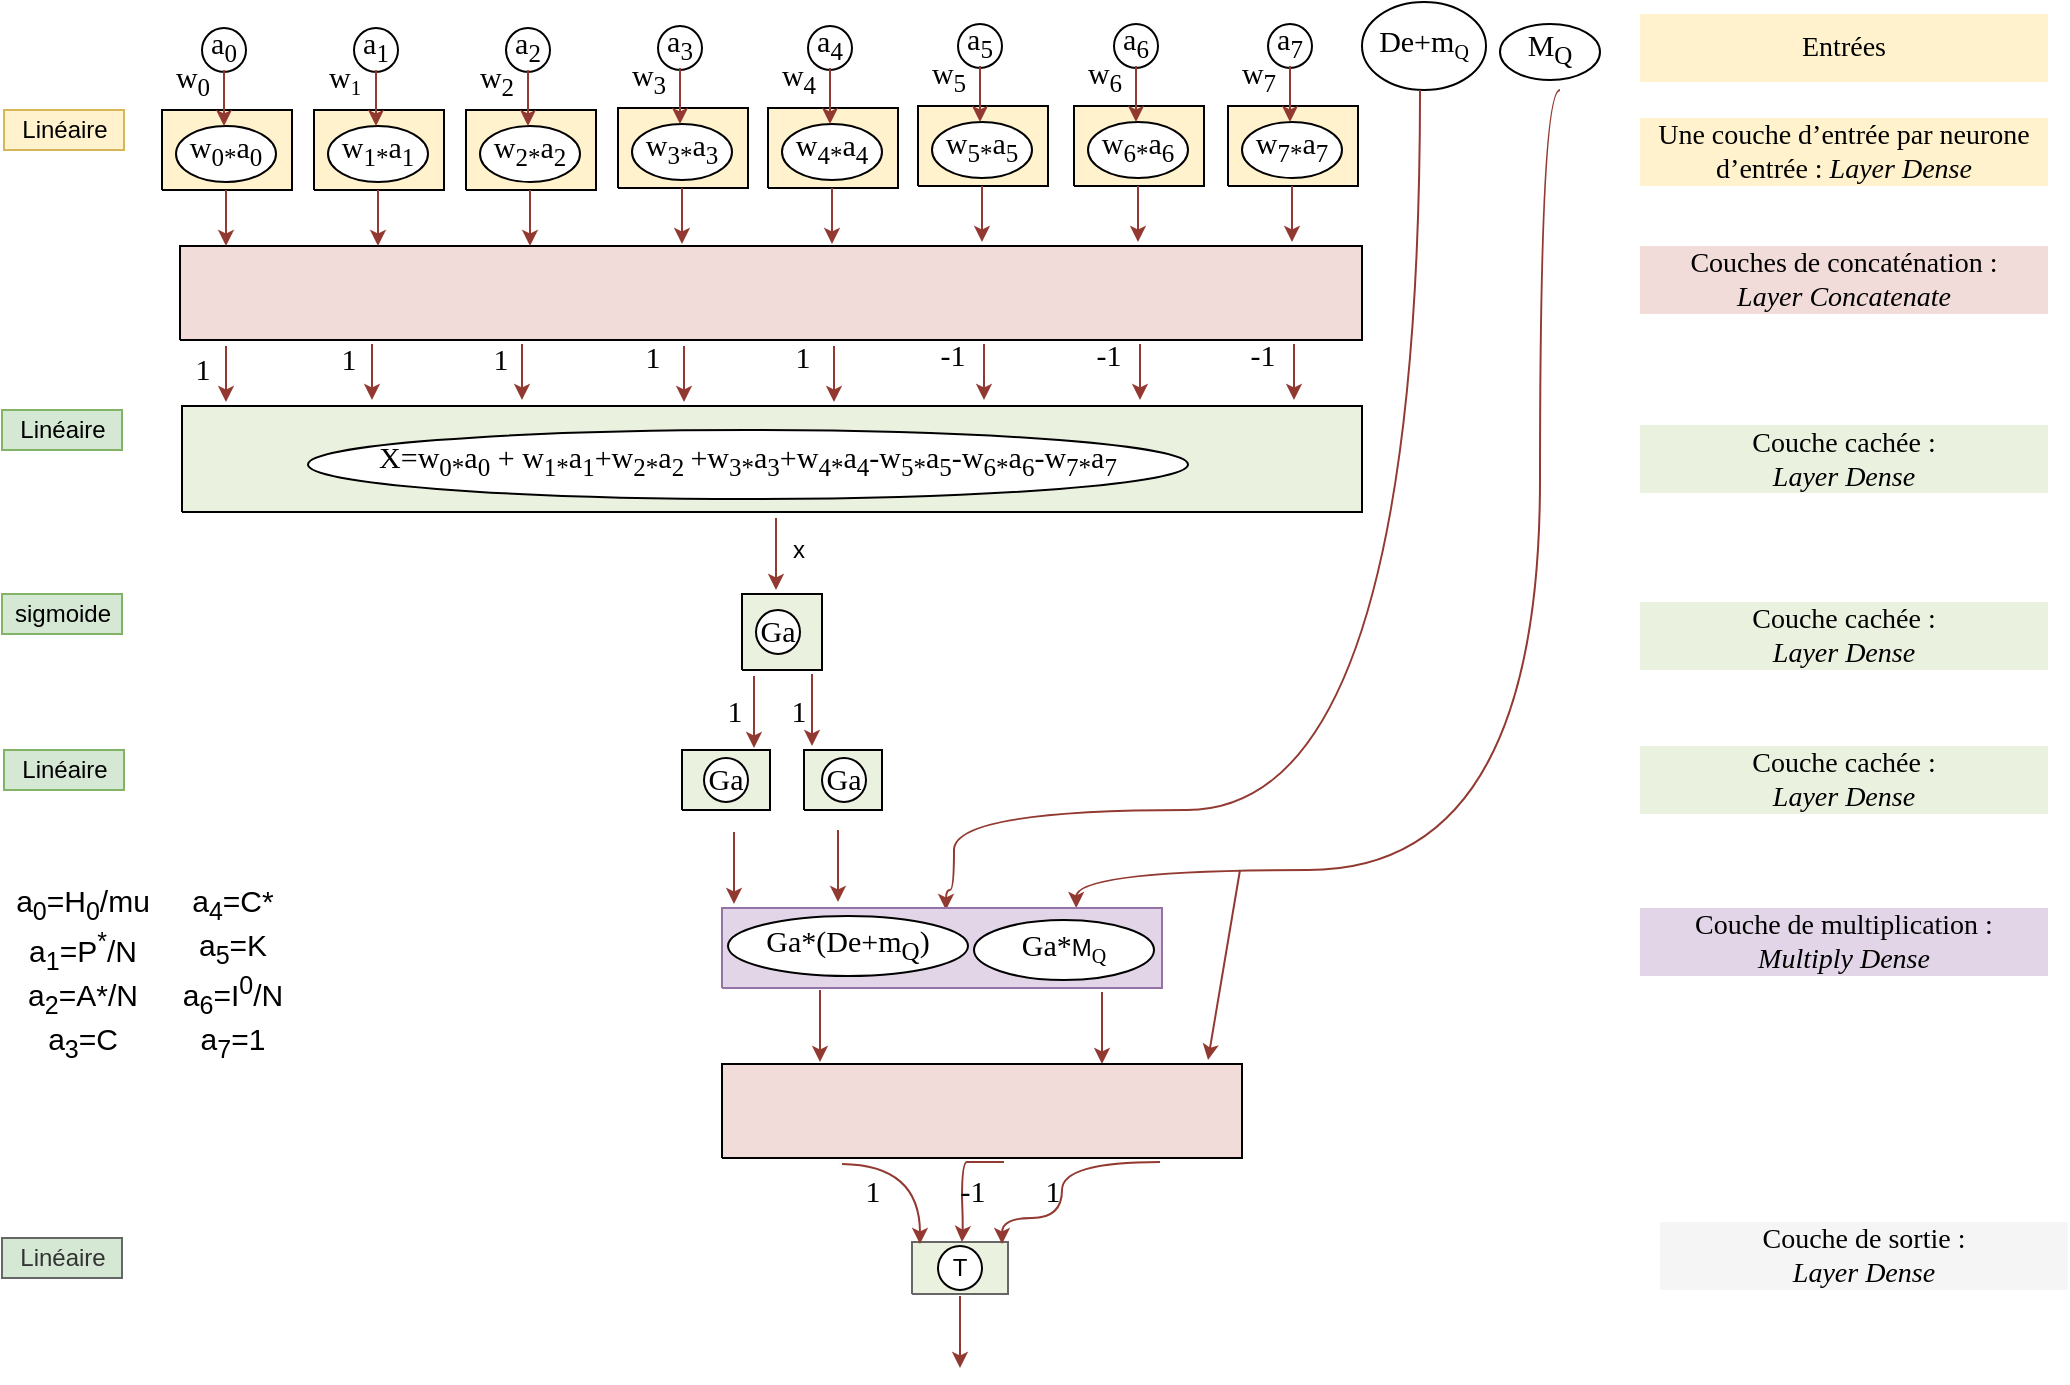 <mxfile version="21.3.3" type="device">
  <diagram id="oQMesu0blkfVtcud4Ic4" name="Page-1">
    <mxGraphModel dx="2261" dy="784" grid="1" gridSize="10" guides="1" tooltips="1" connect="1" arrows="1" fold="1" page="1" pageScale="1" pageWidth="827" pageHeight="1169" math="0" shadow="0">
      <root>
        <mxCell id="0" />
        <mxCell id="1" parent="0" />
        <mxCell id="98p_dCbyfDko-DnN-u34-4" style="vsdxID=197;fillColor=#EBF1DF;gradientColor=none;shape=stencil(nZBLDoAgDERP0z3SIyjew0SURgSD+Lu9kMZoXLhwN9O+tukAlrNpJg1SzDH4QW/URgNYgZTkjA4UkwJUgGXng+6DX1zLfmoymdXo17xh5zmRJ6Q42BWCfc2oJfdAr+Yv+AP9Cb7OJ3H/2JG1HNGz/84klThPVCc=);strokeColor=#000000;labelBackgroundColor=none;rounded=0;html=1;whiteSpace=wrap;" parent="1" vertex="1">
          <mxGeometry x="-29" y="878" width="590" height="53" as="geometry" />
        </mxCell>
        <mxCell id="98p_dCbyfDko-DnN-u34-5" style="vsdxID=195;fillColor=#EBF1DF;shape=stencil(nZBLDoAgDERP0z3SIyjew0SURgSD+Lu9kMZoXLhwN9O+tukAlrNpJg1SzDH4QW/URgNYgZTkjA4UkwJUgGXng+6DX1zLfmoymdXo17xh5zmRJ6Q42BWCfc2oJfdAr+Yv+AP9Cb7OJ3H/2JG1HNGz/84klThPVCc=);strokeColor=#666666;labelBackgroundColor=none;rounded=0;html=1;whiteSpace=wrap;fontColor=#333333;" parent="1" vertex="1">
          <mxGeometry x="336" y="1296" width="48" height="26" as="geometry" />
        </mxCell>
        <mxCell id="98p_dCbyfDko-DnN-u34-12" style="vsdxID=93;fillColor=#f2dcda;gradientColor=none;shape=stencil(nZBLDoAgDERP0z3SIyjew0SURgSD+Lu9kMZoXLhwN9O+tukAlrNpJg1SzDH4QW/URgNYgZTkjA4UkwJUgGXng+6DX1zLfmoymdXo17xh5zmRJ6Q42BWCfc2oJfdAr+Yv+AP9Cb7OJ3H/2JG1HNGz/84klThPVCc=);strokeColor=#000000;labelBackgroundColor=none;rounded=0;html=1;whiteSpace=wrap;" parent="1" vertex="1">
          <mxGeometry x="-30" y="798" width="591" height="47" as="geometry" />
        </mxCell>
        <mxCell id="98p_dCbyfDko-DnN-u34-32" style="vsdxID=247;edgeStyle=none;startArrow=none;endArrow=classic;startSize=5;endSize=5;strokeColor=#923931;spacingTop=0;spacingBottom=0;spacingLeft=0;spacingRight=0;verticalAlign=middle;html=1;labelBackgroundColor=#ffffff;rounded=0;" parent="1" edge="1">
          <mxGeometry relative="1" as="geometry">
            <Array as="points" />
            <mxPoint x="268" y="934" as="sourcePoint" />
            <mxPoint x="268" y="970" as="targetPoint" />
          </mxGeometry>
        </mxCell>
        <mxCell id="98p_dCbyfDko-DnN-u34-39" value="&lt;p style=&quot;margin: 0px ; text-indent: 0px ; direction: ltr ; font-size: 14px&quot;&gt;&lt;font style=&quot;font-size: 14px&quot;&gt;&lt;br&gt;&lt;/font&gt;&lt;/p&gt;&lt;font style=&quot;font-size: 15px&quot;&gt;&lt;font style=&quot;font-size: 15px&quot;&gt;&lt;span style=&quot;font-family: &amp;#34;cambria math&amp;#34;&quot;&gt;X=w&lt;/span&gt;&lt;sub style=&quot;font-family: &amp;#34;cambria math&amp;#34;&quot;&gt;0*&lt;/sub&gt;&lt;span style=&quot;font-family: &amp;#34;cambria math&amp;#34;&quot;&gt;a&lt;/span&gt;&lt;sub style=&quot;font-family: &amp;#34;cambria math&amp;#34;&quot;&gt;0&lt;/sub&gt;&lt;span style=&quot;font-family: &amp;#34;cambria math&amp;#34;&quot;&gt;&amp;nbsp;+&amp;nbsp;&lt;/span&gt;&lt;span style=&quot;font-family: &amp;#34;cambria math&amp;#34;&quot;&gt;w&lt;/span&gt;&lt;sub style=&quot;font-family: &amp;#34;cambria math&amp;#34;&quot;&gt;1*&lt;/sub&gt;&lt;span style=&quot;font-family: &amp;#34;cambria math&amp;#34;&quot;&gt;a&lt;/span&gt;&lt;sub style=&quot;font-family: &amp;#34;cambria math&amp;#34;&quot;&gt;1&lt;/sub&gt;&lt;span style=&quot;font-family: &amp;#34;cambria math&amp;#34;&quot;&gt;+&lt;/span&gt;&lt;span style=&quot;font-family: &amp;#34;cambria math&amp;#34;&quot;&gt;w&lt;/span&gt;&lt;sub style=&quot;font-family: &amp;#34;cambria math&amp;#34;&quot;&gt;2*&lt;/sub&gt;&lt;span style=&quot;font-family: &amp;#34;cambria math&amp;#34;&quot;&gt;a&lt;/span&gt;&lt;sub style=&quot;font-family: &amp;#34;cambria math&amp;#34;&quot;&gt;2 &lt;/sub&gt;&lt;span style=&quot;font-family: &amp;#34;cambria math&amp;#34;&quot;&gt;+&lt;/span&gt;&lt;span style=&quot;font-family: &amp;#34;cambria math&amp;#34;&quot;&gt;w&lt;/span&gt;&lt;sub style=&quot;font-family: &amp;#34;cambria math&amp;#34;&quot;&gt;3*&lt;/sub&gt;&lt;span style=&quot;font-family: &amp;#34;cambria math&amp;#34;&quot;&gt;a&lt;/span&gt;&lt;sub style=&quot;font-family: &amp;#34;cambria math&amp;#34;&quot;&gt;3&lt;/sub&gt;&lt;span style=&quot;font-family: &amp;#34;cambria math&amp;#34;&quot;&gt;+&lt;/span&gt;&lt;span style=&quot;font-family: &amp;#34;cambria math&amp;#34;&quot;&gt;w&lt;/span&gt;&lt;sub style=&quot;font-family: &amp;#34;cambria math&amp;#34;&quot;&gt;4*&lt;/sub&gt;&lt;span style=&quot;font-family: &amp;#34;cambria math&amp;#34;&quot;&gt;a&lt;/span&gt;&lt;sub style=&quot;font-family: &amp;#34;cambria math&amp;#34;&quot;&gt;4&lt;/sub&gt;&lt;span style=&quot;font-family: &amp;#34;cambria math&amp;#34;&quot;&gt;-&lt;/span&gt;&lt;span style=&quot;font-family: &amp;#34;cambria math&amp;#34;&quot;&gt;w&lt;/span&gt;&lt;sub style=&quot;font-family: &amp;#34;cambria math&amp;#34;&quot;&gt;5*&lt;/sub&gt;&lt;span style=&quot;font-family: &amp;#34;cambria math&amp;#34;&quot;&gt;a&lt;/span&gt;&lt;sub style=&quot;font-family: &amp;#34;cambria math&amp;#34;&quot;&gt;5&lt;/sub&gt;&lt;span style=&quot;font-family: &amp;#34;cambria math&amp;#34;&quot;&gt;-&lt;/span&gt;&lt;span style=&quot;font-family: &amp;#34;cambria math&amp;#34;&quot;&gt;w&lt;/span&gt;&lt;sub style=&quot;font-family: &amp;#34;cambria math&amp;#34;&quot;&gt;6*&lt;/sub&gt;&lt;span style=&quot;font-family: &amp;#34;cambria math&amp;#34;&quot;&gt;a&lt;/span&gt;&lt;sub style=&quot;font-family: &amp;#34;cambria math&amp;#34;&quot;&gt;6&lt;/sub&gt;&lt;span style=&quot;font-family: &amp;#34;cambria math&amp;#34;&quot;&gt;-&lt;/span&gt;&lt;span style=&quot;font-family: &amp;#34;cambria math&amp;#34;&quot;&gt;w&lt;/span&gt;&lt;sub style=&quot;font-family: &amp;#34;cambria math&amp;#34;&quot;&gt;7*&lt;/sub&gt;&lt;span style=&quot;font-family: &amp;#34;cambria math&amp;#34;&quot;&gt;a&lt;/span&gt;&lt;sub style=&quot;font-family: &amp;#34;cambria math&amp;#34;&quot;&gt;7&lt;/sub&gt;&lt;sub style=&quot;font-family: &amp;#34;cambria math&amp;#34;&quot;&gt;&lt;br style=&quot;font-size: 15px&quot;&gt;&lt;/sub&gt;&lt;/font&gt;&lt;br&gt;&lt;/font&gt;" style="verticalAlign=middle;align=center;vsdxID=71;shape=stencil(vVHLDsIgEPwajiQI6RfU+h8bu22JCGRB2/69kG1iazx58DazM/vIjjBtmiCi0CplCjecbZ8nYc5Ca+snJJsLEqYTph0C4Ujh4XvmEaqzont41gkL96naodXKrGF6YSfQtUi0OXXDVlqPfJNP6usotUhYbJIUMmQb/GGrAxpRljVycDBuc1hKM2LclX8/7H9nFfB+82Cd45T2+mcspcSRmu4F);spacingTop=-3;spacingBottom=-1;spacingLeft=-3;spacingRight=-3;labelBackgroundColor=none;rounded=0;html=1;whiteSpace=wrap;" parent="1" vertex="1">
          <mxGeometry x="34" y="890" width="440" height="34.5" as="geometry" />
        </mxCell>
        <mxCell id="98p_dCbyfDko-DnN-u34-42" value="T" style="vsdxID=74;fillColor=#FFFFFF;gradientColor=none;shape=stencil(vVHLDsIgEPwajiQI6RfU+h8bu22JCGRB2/69kG1iazx58DazM/vIjjBtmiCi0CplCjecbZ8nYc5Ca+snJJsLEqYTph0C4Ujh4XvmEaqzont41gkL96naodXKrGF6YSfQtUi0OXXDVlqPfJNP6usotUhYbJIUMmQb/GGrAxpRljVycDBuc1hKM2LclX8/7H9nFfB+82Cd45T2+mcspcSRmu4F);labelBackgroundColor=none;rounded=0;html=1;whiteSpace=wrap;" parent="1" vertex="1">
          <mxGeometry x="349" y="1298" width="22" height="22" as="geometry" />
        </mxCell>
        <mxCell id="98p_dCbyfDko-DnN-u34-50" value="&lt;font style=&quot;font-size: 14px ; font-family: &amp;#34;calibri&amp;#34; ; color: #000000 ; direction: ltr ; letter-spacing: 0px ; line-height: 120% ; opacity: 1&quot;&gt;Une couche d’entrée par neurone d’entrée :&amp;nbsp;&lt;i style=&quot;font-family: &amp;#34;themed&amp;#34;&quot;&gt;Layer Dense&lt;/i&gt;&lt;br&gt;&lt;/font&gt;" style="verticalAlign=middle;align=center;vsdxID=192;fillColor=#FFF2CC;gradientColor=none;shape=stencil(nZBLDoAgDERP0z3SIyjew0SURgSD+Lu9kMZoXLhwN9O+tukAlrNpJg1SzDH4QW/URgNYgZTkjA4UkwJUgGXng+6DX1zLfmoymdXo17xh5zmRJ6Q42BWCfc2oJfdAr+Yv+AP9Cb7OJ3H/2JG1HNGz/84klThPVCc=);strokeColor=none;labelBackgroundColor=none;rounded=0;html=1;whiteSpace=wrap;" parent="1" vertex="1">
          <mxGeometry x="700" y="734" width="204" height="34" as="geometry" />
        </mxCell>
        <mxCell id="98p_dCbyfDko-DnN-u34-51" value="&lt;p style=&quot;align:center;margin-left:0;margin-right:0;margin-top:0px;margin-bottom:0px;text-indent:0;valign:middle;direction:ltr;&quot;&gt;&lt;font style=&quot;font-size:14px;font-family:Calibri;color:#000000;direction:ltr;letter-spacing:0px;line-height:120%;opacity:1&quot;&gt;Couches de concaténation : &lt;br/&gt;&lt;/font&gt;&lt;font style=&quot;font-size:14px;font-family:Themed;color:#000000;direction:ltr;letter-spacing:0px;line-height:120%;opacity:1&quot;&gt;&lt;i&gt;Layer Concatenate&lt;/i&gt;&lt;/font&gt;&lt;font style=&quot;font-size:14px;font-family:Themed;color:#000000;direction:ltr;letter-spacing:0px;line-height:120%;opacity:1&quot;&gt;&lt;br/&gt;&lt;/font&gt;&lt;/p&gt;" style="verticalAlign=middle;align=center;vsdxID=194;fillColor=#f2dcda;gradientColor=none;shape=stencil(nZBLDoAgDERP0z3SIyjew0SURgSD+Lu9kMZoXLhwN9O+tukAlrNpJg1SzDH4QW/URgNYgZTkjA4UkwJUgGXng+6DX1zLfmoymdXo17xh5zmRJ6Q42BWCfc2oJfdAr+Yv+AP9Cb7OJ3H/2JG1HNGz/84klThPVCc=);strokeColor=none;labelBackgroundColor=none;rounded=0;html=1;whiteSpace=wrap;" parent="1" vertex="1">
          <mxGeometry x="700" y="798" width="204" height="34" as="geometry" />
        </mxCell>
        <mxCell id="98p_dCbyfDko-DnN-u34-52" value="&lt;font style=&quot;font-size: 14px ; font-family: &amp;#34;calibri&amp;#34; ; color: #000000 ; direction: ltr ; letter-spacing: 0px ; line-height: 120% ; opacity: 1&quot;&gt;Couche de sortie :&lt;br&gt;&lt;i style=&quot;font-family: &amp;#34;themed&amp;#34;&quot;&gt;Layer Dense&lt;/i&gt;&lt;br&gt;&lt;/font&gt;" style="verticalAlign=middle;align=center;vsdxID=196;fillColor=#f5f5f5;shape=stencil(nZBLDoAgDERP0z3SIyjew0SURgSD+Lu9kMZoXLhwN9O+tukAlrNpJg1SzDH4QW/URgNYgZTkjA4UkwJUgGXng+6DX1zLfmoymdXo17xh5zmRJ6Q42BWCfc2oJfdAr+Yv+AP9Cb7OJ3H/2JG1HNGz/84klThPVCc=);strokeColor=none;labelBackgroundColor=none;rounded=0;html=1;whiteSpace=wrap;fontColor=#333333;" parent="1" vertex="1">
          <mxGeometry x="710" y="1286" width="204" height="34" as="geometry" />
        </mxCell>
        <mxCell id="98p_dCbyfDko-DnN-u34-53" value="&lt;p style=&quot;margin-left: 0 ; margin-right: 0 ; margin-top: 0px ; margin-bottom: 0px ; text-indent: 0 ; direction: ltr&quot;&gt;&lt;font style=&quot;font-size: 14px ; font-family: &amp;#34;calibri&amp;#34; ; color: #000000 ; direction: ltr ; letter-spacing: 0px ; line-height: 120% ; opacity: 1&quot;&gt;Couche cachée :&lt;br&gt;&lt;/font&gt;&lt;font style=&quot;font-size: 14px ; font-family: &amp;#34;themed&amp;#34; ; color: #000000 ; direction: ltr ; letter-spacing: 0px ; line-height: 120% ; opacity: 1&quot;&gt;&lt;i&gt;Layer Dense&lt;/i&gt;&lt;/font&gt;&lt;font style=&quot;font-size: 14px ; font-family: &amp;#34;themed&amp;#34; ; color: #000000 ; direction: ltr ; letter-spacing: 0px ; line-height: 120% ; opacity: 1&quot;&gt;&lt;br&gt;&lt;/font&gt;&lt;/p&gt;" style="verticalAlign=middle;align=center;vsdxID=200;fillColor=#ebf1df;gradientColor=none;shape=stencil(nZBLDoAgDERP0z3SIyjew0SURgSD+Lu9kMZoXLhwN9O+tukAlrNpJg1SzDH4QW/URgNYgZTkjA4UkwJUgGXng+6DX1zLfmoymdXo17xh5zmRJ6Q42BWCfc2oJfdAr+Yv+AP9Cb7OJ3H/2JG1HNGz/84klThPVCc=);strokeColor=none;labelBackgroundColor=none;rounded=0;html=1;whiteSpace=wrap;" parent="1" vertex="1">
          <mxGeometry x="700" y="887.5" width="204" height="34" as="geometry" />
        </mxCell>
        <mxCell id="98p_dCbyfDko-DnN-u34-64" style="vsdxID=85;fillColor=#fff2cc;gradientColor=none;shape=stencil(nZBLDoAgDERP0z3SIyjew0SURgSD+Lu9kMZoXLhwN9O+tukAlrNpJg1SzDH4QW/URgNYgZTkjA4UkwJUgGXng+6DX1zLfmoymdXo17xh5zmRJ6Q42BWCfc2oJfdAr+Yv+AP9Cb7OJ3H/2JG1HNGz/84klThPVCc=);strokeColor=#000000;labelBackgroundColor=none;rounded=0;html=1;whiteSpace=wrap;" parent="1" vertex="1">
          <mxGeometry x="-39" y="730" width="65" height="40" as="geometry" />
        </mxCell>
        <mxCell id="98p_dCbyfDko-DnN-u34-65" style="vsdxID=102;edgeStyle=none;startArrow=none;endArrow=classic;startSize=5;endSize=5;strokeColor=#923931;spacingTop=0;spacingBottom=0;spacingLeft=0;spacingRight=0;verticalAlign=middle;html=1;labelBackgroundColor=#ffffff;rounded=0;" parent="1" edge="1">
          <mxGeometry relative="1" as="geometry">
            <Array as="points" />
            <mxPoint x="-7" y="770" as="sourcePoint" />
            <mxPoint x="-7" y="798" as="targetPoint" />
          </mxGeometry>
        </mxCell>
        <mxCell id="98p_dCbyfDko-DnN-u34-66" value="&lt;p style=&quot;margin-left: 0 ; margin-right: 0 ; margin-top: 0px ; margin-bottom: 0px ; text-indent: 0 ; direction: ltr&quot;&gt;&lt;font style=&quot;font-size: 15px ; font-family: &amp;#34;cambria math&amp;#34; ; color: #000000 ; direction: ltr ; letter-spacing: 0px ; line-height: 120% ; opacity: 1&quot;&gt;w&lt;sub&gt;0*&lt;/sub&gt;a&lt;sub&gt;0&lt;/sub&gt;&lt;br&gt;&lt;/font&gt;&lt;/p&gt;" style="verticalAlign=middle;align=center;vsdxID=66;fillColor=#FFFFFF;gradientColor=none;shape=stencil(vVHLDsIgEPwajiQI6RfU+h8bu22JCGRB2/69kG1iazx58DazM/vIjjBtmiCi0CplCjecbZ8nYc5Ca+snJJsLEqYTph0C4Ujh4XvmEaqzont41gkL96naodXKrGF6YSfQtUi0OXXDVlqPfJNP6usotUhYbJIUMmQb/GGrAxpRljVycDBuc1hKM2LclX8/7H9nFfB+82Cd45T2+mcspcSRmu4F);spacingTop=-3;spacingBottom=-1;spacingLeft=-3;spacingRight=-3;labelBackgroundColor=none;rounded=0;html=1;whiteSpace=wrap;" parent="1" vertex="1">
          <mxGeometry x="-32" y="738" width="50" height="28" as="geometry" />
        </mxCell>
        <mxCell id="98p_dCbyfDko-DnN-u34-68" value="&lt;p style=&quot;margin-left: 0 ; margin-right: 0 ; margin-top: 0px ; margin-bottom: 0px ; text-indent: 0 ; direction: ltr&quot;&gt;&lt;font style=&quot;font-family: &amp;#34;cambria math&amp;#34; ; color: rgb(0 , 0 , 0) ; direction: ltr ; letter-spacing: 0px ; line-height: 120% ; opacity: 1 ; font-size: 15px&quot;&gt;a&lt;sub&gt;0&lt;/sub&gt;&lt;/font&gt;&lt;/p&gt;" style="verticalAlign=middle;align=center;vsdxID=66;fillColor=#FFFFFF;gradientColor=none;shape=stencil(vVHLDsIgEPwajiQI6RfU+h8bu22JCGRB2/69kG1iazx58DazM/vIjjBtmiCi0CplCjecbZ8nYc5Ca+snJJsLEqYTph0C4Ujh4XvmEaqzont41gkL96naodXKrGF6YSfQtUi0OXXDVlqPfJNP6usotUhYbJIUMmQb/GGrAxpRljVycDBuc1hKM2LclX8/7H9nFfB+82Cd45T2+mcspcSRmu4F);spacingTop=-3;spacingBottom=-1;spacingLeft=-3;spacingRight=-3;labelBackgroundColor=none;rounded=0;html=1;whiteSpace=wrap;" parent="1" vertex="1">
          <mxGeometry x="-19" y="689" width="22" height="22" as="geometry" />
        </mxCell>
        <mxCell id="98p_dCbyfDko-DnN-u34-69" style="vsdxID=102;edgeStyle=none;startArrow=none;endArrow=classic;startSize=5;endSize=5;strokeColor=#923931;spacingTop=0;spacingBottom=0;spacingLeft=0;spacingRight=0;verticalAlign=middle;html=1;labelBackgroundColor=#ffffff;rounded=0;" parent="1" edge="1">
          <mxGeometry relative="1" as="geometry">
            <Array as="points" />
            <mxPoint x="-8" y="710" as="sourcePoint" />
            <mxPoint x="-8" y="738" as="targetPoint" />
          </mxGeometry>
        </mxCell>
        <mxCell id="98p_dCbyfDko-DnN-u34-71" value="&lt;font style=&quot;letter-spacing: 0px ; font-family: &amp;#34;cambria math&amp;#34; ; direction: ltr ; line-height: 18px ; opacity: 1&quot;&gt;&lt;sub&gt;&lt;span style=&quot;font-size: 15px&quot;&gt;w&lt;sub&gt;0&lt;/sub&gt;&lt;/span&gt;&lt;/sub&gt;&lt;/font&gt;" style="text;html=1;align=center;verticalAlign=middle;resizable=0;points=[];autosize=1;strokeColor=none;" parent="1" vertex="1">
          <mxGeometry x="-39" y="700" width="30" height="30" as="geometry" />
        </mxCell>
        <mxCell id="98p_dCbyfDko-DnN-u34-72" value="Linéaire" style="text;html=1;align=center;verticalAlign=middle;resizable=0;points=[];autosize=1;strokeColor=#d6b656;fillColor=#fff2cc;" parent="1" vertex="1">
          <mxGeometry x="-118" y="730" width="60" height="20" as="geometry" />
        </mxCell>
        <mxCell id="98p_dCbyfDko-DnN-u34-74" style="vsdxID=85;fillColor=#fff2cc;gradientColor=none;shape=stencil(nZBLDoAgDERP0z3SIyjew0SURgSD+Lu9kMZoXLhwN9O+tukAlrNpJg1SzDH4QW/URgNYgZTkjA4UkwJUgGXng+6DX1zLfmoymdXo17xh5zmRJ6Q42BWCfc2oJfdAr+Yv+AP9Cb7OJ3H/2JG1HNGz/84klThPVCc=);strokeColor=#000000;labelBackgroundColor=none;rounded=0;html=1;whiteSpace=wrap;" parent="1" vertex="1">
          <mxGeometry x="37" y="730" width="65" height="40" as="geometry" />
        </mxCell>
        <mxCell id="98p_dCbyfDko-DnN-u34-75" style="vsdxID=102;edgeStyle=none;startArrow=none;endArrow=classic;startSize=5;endSize=5;strokeColor=#923931;spacingTop=0;spacingBottom=0;spacingLeft=0;spacingRight=0;verticalAlign=middle;html=1;labelBackgroundColor=#ffffff;rounded=0;" parent="1" edge="1">
          <mxGeometry relative="1" as="geometry">
            <Array as="points" />
            <mxPoint x="69" y="770" as="sourcePoint" />
            <mxPoint x="69" y="798" as="targetPoint" />
          </mxGeometry>
        </mxCell>
        <mxCell id="98p_dCbyfDko-DnN-u34-76" value="&lt;p style=&quot;margin-left: 0 ; margin-right: 0 ; margin-top: 0px ; margin-bottom: 0px ; text-indent: 0 ; direction: ltr&quot;&gt;&lt;font style=&quot;font-size: 15px ; font-family: &amp;#34;cambria math&amp;#34; ; color: #000000 ; direction: ltr ; letter-spacing: 0px ; line-height: 120% ; opacity: 1&quot;&gt;w&lt;sub&gt;1*&lt;/sub&gt;a&lt;sub&gt;1&lt;/sub&gt;&lt;br&gt;&lt;/font&gt;&lt;/p&gt;" style="verticalAlign=middle;align=center;vsdxID=66;fillColor=#FFFFFF;gradientColor=none;shape=stencil(vVHLDsIgEPwajiQI6RfU+h8bu22JCGRB2/69kG1iazx58DazM/vIjjBtmiCi0CplCjecbZ8nYc5Ca+snJJsLEqYTph0C4Ujh4XvmEaqzont41gkL96naodXKrGF6YSfQtUi0OXXDVlqPfJNP6usotUhYbJIUMmQb/GGrAxpRljVycDBuc1hKM2LclX8/7H9nFfB+82Cd45T2+mcspcSRmu4F);spacingTop=-3;spacingBottom=-1;spacingLeft=-3;spacingRight=-3;labelBackgroundColor=none;rounded=0;html=1;whiteSpace=wrap;" parent="1" vertex="1">
          <mxGeometry x="44" y="738" width="50" height="28" as="geometry" />
        </mxCell>
        <mxCell id="98p_dCbyfDko-DnN-u34-77" value="&lt;p style=&quot;margin-left: 0 ; margin-right: 0 ; margin-top: 0px ; margin-bottom: 0px ; text-indent: 0 ; direction: ltr&quot;&gt;&lt;font style=&quot;font-size: 15px ; font-family: &amp;#34;cambria math&amp;#34; ; color: #000000 ; direction: ltr ; letter-spacing: 0px ; line-height: 120% ; opacity: 1&quot;&gt;a&lt;sub&gt;1&lt;/sub&gt;&lt;/font&gt;&lt;/p&gt;" style="verticalAlign=middle;align=center;vsdxID=66;fillColor=#FFFFFF;gradientColor=none;shape=stencil(vVHLDsIgEPwajiQI6RfU+h8bu22JCGRB2/69kG1iazx58DazM/vIjjBtmiCi0CplCjecbZ8nYc5Ca+snJJsLEqYTph0C4Ujh4XvmEaqzont41gkL96naodXKrGF6YSfQtUi0OXXDVlqPfJNP6usotUhYbJIUMmQb/GGrAxpRljVycDBuc1hKM2LclX8/7H9nFfB+82Cd45T2+mcspcSRmu4F);spacingTop=-3;spacingBottom=-1;spacingLeft=-3;spacingRight=-3;labelBackgroundColor=none;rounded=0;html=1;whiteSpace=wrap;" parent="1" vertex="1">
          <mxGeometry x="57" y="689" width="22" height="22" as="geometry" />
        </mxCell>
        <mxCell id="98p_dCbyfDko-DnN-u34-78" style="vsdxID=102;edgeStyle=none;startArrow=none;endArrow=classic;startSize=5;endSize=5;strokeColor=#923931;spacingTop=0;spacingBottom=0;spacingLeft=0;spacingRight=0;verticalAlign=middle;html=1;labelBackgroundColor=#ffffff;rounded=0;" parent="1" edge="1">
          <mxGeometry relative="1" as="geometry">
            <Array as="points" />
            <mxPoint x="68" y="710" as="sourcePoint" />
            <mxPoint x="68" y="738" as="targetPoint" />
          </mxGeometry>
        </mxCell>
        <mxCell id="98p_dCbyfDko-DnN-u34-79" value="&lt;font style=&quot;letter-spacing: 0px ; font-family: &amp;#34;cambria math&amp;#34; ; direction: ltr ; line-height: 18px ; opacity: 1&quot;&gt;&lt;sub&gt;&lt;span style=&quot;font-size: 15px&quot;&gt;w&lt;/span&gt;&lt;span style=&quot;font-size: 12.5px&quot;&gt;&lt;sub&gt;1&lt;/sub&gt;&lt;/span&gt;&lt;/sub&gt;&lt;/font&gt;" style="text;html=1;align=center;verticalAlign=middle;resizable=0;points=[];autosize=1;strokeColor=none;" parent="1" vertex="1">
          <mxGeometry x="37" y="700" width="30" height="30" as="geometry" />
        </mxCell>
        <mxCell id="98p_dCbyfDko-DnN-u34-80" style="vsdxID=85;fillColor=#fff2cc;gradientColor=none;shape=stencil(nZBLDoAgDERP0z3SIyjew0SURgSD+Lu9kMZoXLhwN9O+tukAlrNpJg1SzDH4QW/URgNYgZTkjA4UkwJUgGXng+6DX1zLfmoymdXo17xh5zmRJ6Q42BWCfc2oJfdAr+Yv+AP9Cb7OJ3H/2JG1HNGz/84klThPVCc=);strokeColor=#000000;labelBackgroundColor=none;rounded=0;html=1;whiteSpace=wrap;" parent="1" vertex="1">
          <mxGeometry x="113" y="730" width="65" height="40" as="geometry" />
        </mxCell>
        <mxCell id="98p_dCbyfDko-DnN-u34-81" style="vsdxID=102;edgeStyle=none;startArrow=none;endArrow=classic;startSize=5;endSize=5;strokeColor=#923931;spacingTop=0;spacingBottom=0;spacingLeft=0;spacingRight=0;verticalAlign=middle;html=1;labelBackgroundColor=#ffffff;rounded=0;" parent="1" edge="1">
          <mxGeometry relative="1" as="geometry">
            <Array as="points" />
            <mxPoint x="145" y="770" as="sourcePoint" />
            <mxPoint x="145" y="798" as="targetPoint" />
          </mxGeometry>
        </mxCell>
        <mxCell id="98p_dCbyfDko-DnN-u34-82" value="&lt;p style=&quot;margin-left: 0 ; margin-right: 0 ; margin-top: 0px ; margin-bottom: 0px ; text-indent: 0 ; direction: ltr&quot;&gt;&lt;font style=&quot;font-size: 15px ; font-family: &amp;#34;cambria math&amp;#34; ; color: #000000 ; direction: ltr ; letter-spacing: 0px ; line-height: 120% ; opacity: 1&quot;&gt;w&lt;sub&gt;2*&lt;/sub&gt;a&lt;sub&gt;2&lt;/sub&gt;&lt;br&gt;&lt;/font&gt;&lt;/p&gt;" style="verticalAlign=middle;align=center;vsdxID=66;fillColor=#FFFFFF;gradientColor=none;shape=stencil(vVHLDsIgEPwajiQI6RfU+h8bu22JCGRB2/69kG1iazx58DazM/vIjjBtmiCi0CplCjecbZ8nYc5Ca+snJJsLEqYTph0C4Ujh4XvmEaqzont41gkL96naodXKrGF6YSfQtUi0OXXDVlqPfJNP6usotUhYbJIUMmQb/GGrAxpRljVycDBuc1hKM2LclX8/7H9nFfB+82Cd45T2+mcspcSRmu4F);spacingTop=-3;spacingBottom=-1;spacingLeft=-3;spacingRight=-3;labelBackgroundColor=none;rounded=0;html=1;whiteSpace=wrap;" parent="1" vertex="1">
          <mxGeometry x="120" y="738" width="50" height="28" as="geometry" />
        </mxCell>
        <mxCell id="98p_dCbyfDko-DnN-u34-83" value="&lt;p style=&quot;margin-left: 0 ; margin-right: 0 ; margin-top: 0px ; margin-bottom: 0px ; text-indent: 0 ; direction: ltr&quot;&gt;&lt;font style=&quot;font-size: 15px ; font-family: &amp;#34;cambria math&amp;#34; ; color: #000000 ; direction: ltr ; letter-spacing: 0px ; line-height: 120% ; opacity: 1&quot;&gt;a&lt;sub&gt;2&lt;/sub&gt;&lt;/font&gt;&lt;/p&gt;" style="verticalAlign=middle;align=center;vsdxID=66;fillColor=#FFFFFF;gradientColor=none;shape=stencil(vVHLDsIgEPwajiQI6RfU+h8bu22JCGRB2/69kG1iazx58DazM/vIjjBtmiCi0CplCjecbZ8nYc5Ca+snJJsLEqYTph0C4Ujh4XvmEaqzont41gkL96naodXKrGF6YSfQtUi0OXXDVlqPfJNP6usotUhYbJIUMmQb/GGrAxpRljVycDBuc1hKM2LclX8/7H9nFfB+82Cd45T2+mcspcSRmu4F);spacingTop=-3;spacingBottom=-1;spacingLeft=-3;spacingRight=-3;labelBackgroundColor=none;rounded=0;html=1;whiteSpace=wrap;" parent="1" vertex="1">
          <mxGeometry x="133" y="689" width="22" height="22" as="geometry" />
        </mxCell>
        <mxCell id="98p_dCbyfDko-DnN-u34-84" style="vsdxID=102;edgeStyle=none;startArrow=none;endArrow=classic;startSize=5;endSize=5;strokeColor=#923931;spacingTop=0;spacingBottom=0;spacingLeft=0;spacingRight=0;verticalAlign=middle;html=1;labelBackgroundColor=#ffffff;rounded=0;" parent="1" edge="1">
          <mxGeometry relative="1" as="geometry">
            <Array as="points" />
            <mxPoint x="144" y="710" as="sourcePoint" />
            <mxPoint x="144" y="738" as="targetPoint" />
          </mxGeometry>
        </mxCell>
        <mxCell id="98p_dCbyfDko-DnN-u34-85" value="&lt;font style=&quot;letter-spacing: 0px ; font-family: &amp;#34;cambria math&amp;#34; ; direction: ltr ; line-height: 18px ; opacity: 1&quot;&gt;&lt;sub&gt;&lt;span style=&quot;font-size: 15px&quot;&gt;w&lt;sub&gt;2&lt;/sub&gt;&lt;/span&gt;&lt;/sub&gt;&lt;/font&gt;" style="text;html=1;align=center;verticalAlign=middle;resizable=0;points=[];autosize=1;strokeColor=none;" parent="1" vertex="1">
          <mxGeometry x="113" y="700" width="30" height="30" as="geometry" />
        </mxCell>
        <mxCell id="98p_dCbyfDko-DnN-u34-92" style="vsdxID=85;fillColor=#fff2cc;gradientColor=none;shape=stencil(nZBLDoAgDERP0z3SIyjew0SURgSD+Lu9kMZoXLhwN9O+tukAlrNpJg1SzDH4QW/URgNYgZTkjA4UkwJUgGXng+6DX1zLfmoymdXo17xh5zmRJ6Q42BWCfc2oJfdAr+Yv+AP9Cb7OJ3H/2JG1HNGz/84klThPVCc=);strokeColor=#000000;labelBackgroundColor=none;rounded=0;html=1;whiteSpace=wrap;" parent="1" vertex="1">
          <mxGeometry x="189" y="729" width="65" height="40" as="geometry" />
        </mxCell>
        <mxCell id="98p_dCbyfDko-DnN-u34-93" style="vsdxID=102;edgeStyle=none;startArrow=none;endArrow=classic;startSize=5;endSize=5;strokeColor=#923931;spacingTop=0;spacingBottom=0;spacingLeft=0;spacingRight=0;verticalAlign=middle;html=1;labelBackgroundColor=#ffffff;rounded=0;" parent="1" edge="1">
          <mxGeometry relative="1" as="geometry">
            <Array as="points" />
            <mxPoint x="221" y="769" as="sourcePoint" />
            <mxPoint x="221" y="797" as="targetPoint" />
          </mxGeometry>
        </mxCell>
        <mxCell id="98p_dCbyfDko-DnN-u34-94" value="&lt;p style=&quot;margin-left: 0 ; margin-right: 0 ; margin-top: 0px ; margin-bottom: 0px ; text-indent: 0 ; direction: ltr&quot;&gt;&lt;font style=&quot;font-size: 15px ; font-family: &amp;#34;cambria math&amp;#34; ; color: #000000 ; direction: ltr ; letter-spacing: 0px ; line-height: 120% ; opacity: 1&quot;&gt;w&lt;sub&gt;3*&lt;/sub&gt;a&lt;sub&gt;3&lt;/sub&gt;&lt;br&gt;&lt;/font&gt;&lt;/p&gt;" style="verticalAlign=middle;align=center;vsdxID=66;fillColor=#FFFFFF;gradientColor=none;shape=stencil(vVHLDsIgEPwajiQI6RfU+h8bu22JCGRB2/69kG1iazx58DazM/vIjjBtmiCi0CplCjecbZ8nYc5Ca+snJJsLEqYTph0C4Ujh4XvmEaqzont41gkL96naodXKrGF6YSfQtUi0OXXDVlqPfJNP6usotUhYbJIUMmQb/GGrAxpRljVycDBuc1hKM2LclX8/7H9nFfB+82Cd45T2+mcspcSRmu4F);spacingTop=-3;spacingBottom=-1;spacingLeft=-3;spacingRight=-3;labelBackgroundColor=none;rounded=0;html=1;whiteSpace=wrap;" parent="1" vertex="1">
          <mxGeometry x="196" y="737" width="50" height="28" as="geometry" />
        </mxCell>
        <mxCell id="98p_dCbyfDko-DnN-u34-95" value="&lt;p style=&quot;margin-left: 0 ; margin-right: 0 ; margin-top: 0px ; margin-bottom: 0px ; text-indent: 0 ; direction: ltr&quot;&gt;&lt;font style=&quot;font-size: 15px ; font-family: &amp;#34;cambria math&amp;#34; ; color: #000000 ; direction: ltr ; letter-spacing: 0px ; line-height: 120% ; opacity: 1&quot;&gt;a&lt;sub&gt;3&lt;/sub&gt;&lt;/font&gt;&lt;/p&gt;" style="verticalAlign=middle;align=center;vsdxID=66;fillColor=#FFFFFF;gradientColor=none;shape=stencil(vVHLDsIgEPwajiQI6RfU+h8bu22JCGRB2/69kG1iazx58DazM/vIjjBtmiCi0CplCjecbZ8nYc5Ca+snJJsLEqYTph0C4Ujh4XvmEaqzont41gkL96naodXKrGF6YSfQtUi0OXXDVlqPfJNP6usotUhYbJIUMmQb/GGrAxpRljVycDBuc1hKM2LclX8/7H9nFfB+82Cd45T2+mcspcSRmu4F);spacingTop=-3;spacingBottom=-1;spacingLeft=-3;spacingRight=-3;labelBackgroundColor=none;rounded=0;html=1;whiteSpace=wrap;" parent="1" vertex="1">
          <mxGeometry x="209" y="688" width="22" height="22" as="geometry" />
        </mxCell>
        <mxCell id="98p_dCbyfDko-DnN-u34-96" style="vsdxID=102;edgeStyle=none;startArrow=none;endArrow=classic;startSize=5;endSize=5;strokeColor=#923931;spacingTop=0;spacingBottom=0;spacingLeft=0;spacingRight=0;verticalAlign=middle;html=1;labelBackgroundColor=#ffffff;rounded=0;" parent="1" edge="1">
          <mxGeometry relative="1" as="geometry">
            <Array as="points" />
            <mxPoint x="220" y="709" as="sourcePoint" />
            <mxPoint x="220" y="737" as="targetPoint" />
          </mxGeometry>
        </mxCell>
        <mxCell id="98p_dCbyfDko-DnN-u34-97" value="&lt;font style=&quot;letter-spacing: 0px ; font-family: &amp;#34;cambria math&amp;#34; ; direction: ltr ; line-height: 18px ; opacity: 1&quot;&gt;&lt;sub&gt;&lt;span style=&quot;font-size: 15px&quot;&gt;w&lt;sub&gt;3&lt;/sub&gt;&lt;/span&gt;&lt;/sub&gt;&lt;/font&gt;" style="text;html=1;align=center;verticalAlign=middle;resizable=0;points=[];autosize=1;strokeColor=none;" parent="1" vertex="1">
          <mxGeometry x="189" y="699" width="30" height="30" as="geometry" />
        </mxCell>
        <mxCell id="98p_dCbyfDko-DnN-u34-98" style="vsdxID=85;fillColor=#fff2cc;gradientColor=none;shape=stencil(nZBLDoAgDERP0z3SIyjew0SURgSD+Lu9kMZoXLhwN9O+tukAlrNpJg1SzDH4QW/URgNYgZTkjA4UkwJUgGXng+6DX1zLfmoymdXo17xh5zmRJ6Q42BWCfc2oJfdAr+Yv+AP9Cb7OJ3H/2JG1HNGz/84klThPVCc=);strokeColor=#000000;labelBackgroundColor=none;rounded=0;html=1;whiteSpace=wrap;" parent="1" vertex="1">
          <mxGeometry x="264" y="729" width="65" height="40" as="geometry" />
        </mxCell>
        <mxCell id="98p_dCbyfDko-DnN-u34-99" style="vsdxID=102;edgeStyle=none;startArrow=none;endArrow=classic;startSize=5;endSize=5;strokeColor=#923931;spacingTop=0;spacingBottom=0;spacingLeft=0;spacingRight=0;verticalAlign=middle;html=1;labelBackgroundColor=#ffffff;rounded=0;" parent="1" edge="1">
          <mxGeometry relative="1" as="geometry">
            <Array as="points" />
            <mxPoint x="296" y="769" as="sourcePoint" />
            <mxPoint x="296" y="797" as="targetPoint" />
          </mxGeometry>
        </mxCell>
        <mxCell id="98p_dCbyfDko-DnN-u34-100" value="&lt;p style=&quot;margin-left: 0 ; margin-right: 0 ; margin-top: 0px ; margin-bottom: 0px ; text-indent: 0 ; direction: ltr&quot;&gt;&lt;font style=&quot;font-size: 15px ; font-family: &amp;#34;cambria math&amp;#34; ; color: #000000 ; direction: ltr ; letter-spacing: 0px ; line-height: 120% ; opacity: 1&quot;&gt;w&lt;sub&gt;4*&lt;/sub&gt;a&lt;sub&gt;4&lt;/sub&gt;&lt;br&gt;&lt;/font&gt;&lt;/p&gt;" style="verticalAlign=middle;align=center;vsdxID=66;fillColor=#FFFFFF;gradientColor=none;shape=stencil(vVHLDsIgEPwajiQI6RfU+h8bu22JCGRB2/69kG1iazx58DazM/vIjjBtmiCi0CplCjecbZ8nYc5Ca+snJJsLEqYTph0C4Ujh4XvmEaqzont41gkL96naodXKrGF6YSfQtUi0OXXDVlqPfJNP6usotUhYbJIUMmQb/GGrAxpRljVycDBuc1hKM2LclX8/7H9nFfB+82Cd45T2+mcspcSRmu4F);spacingTop=-3;spacingBottom=-1;spacingLeft=-3;spacingRight=-3;labelBackgroundColor=none;rounded=0;html=1;whiteSpace=wrap;" parent="1" vertex="1">
          <mxGeometry x="271" y="737" width="50" height="28" as="geometry" />
        </mxCell>
        <mxCell id="98p_dCbyfDko-DnN-u34-101" value="&lt;p style=&quot;margin-left: 0 ; margin-right: 0 ; margin-top: 0px ; margin-bottom: 0px ; text-indent: 0 ; direction: ltr&quot;&gt;&lt;font style=&quot;font-size: 15px ; font-family: &amp;#34;cambria math&amp;#34; ; color: #000000 ; direction: ltr ; letter-spacing: 0px ; line-height: 120% ; opacity: 1&quot;&gt;a&lt;sub&gt;4&lt;/sub&gt;&lt;/font&gt;&lt;/p&gt;" style="verticalAlign=middle;align=center;vsdxID=66;fillColor=#FFFFFF;gradientColor=none;shape=stencil(vVHLDsIgEPwajiQI6RfU+h8bu22JCGRB2/69kG1iazx58DazM/vIjjBtmiCi0CplCjecbZ8nYc5Ca+snJJsLEqYTph0C4Ujh4XvmEaqzont41gkL96naodXKrGF6YSfQtUi0OXXDVlqPfJNP6usotUhYbJIUMmQb/GGrAxpRljVycDBuc1hKM2LclX8/7H9nFfB+82Cd45T2+mcspcSRmu4F);spacingTop=-3;spacingBottom=-1;spacingLeft=-3;spacingRight=-3;labelBackgroundColor=none;rounded=0;html=1;whiteSpace=wrap;" parent="1" vertex="1">
          <mxGeometry x="284" y="688" width="22" height="22" as="geometry" />
        </mxCell>
        <mxCell id="98p_dCbyfDko-DnN-u34-102" style="vsdxID=102;edgeStyle=none;startArrow=none;endArrow=classic;startSize=5;endSize=5;strokeColor=#923931;spacingTop=0;spacingBottom=0;spacingLeft=0;spacingRight=0;verticalAlign=middle;html=1;labelBackgroundColor=#ffffff;rounded=0;" parent="1" edge="1">
          <mxGeometry relative="1" as="geometry">
            <Array as="points" />
            <mxPoint x="295" y="709" as="sourcePoint" />
            <mxPoint x="295" y="737" as="targetPoint" />
          </mxGeometry>
        </mxCell>
        <mxCell id="98p_dCbyfDko-DnN-u34-103" value="&lt;font style=&quot;letter-spacing: 0px ; font-family: &amp;#34;cambria math&amp;#34; ; direction: ltr ; line-height: 18px ; opacity: 1&quot;&gt;&lt;sub&gt;&lt;span style=&quot;font-size: 15px&quot;&gt;w&lt;sub&gt;4&lt;/sub&gt;&lt;/span&gt;&lt;/sub&gt;&lt;/font&gt;" style="text;html=1;align=center;verticalAlign=middle;resizable=0;points=[];autosize=1;strokeColor=none;" parent="1" vertex="1">
          <mxGeometry x="264" y="699" width="30" height="30" as="geometry" />
        </mxCell>
        <mxCell id="98p_dCbyfDko-DnN-u34-104" style="vsdxID=85;fillColor=#fff2cc;gradientColor=none;shape=stencil(nZBLDoAgDERP0z3SIyjew0SURgSD+Lu9kMZoXLhwN9O+tukAlrNpJg1SzDH4QW/URgNYgZTkjA4UkwJUgGXng+6DX1zLfmoymdXo17xh5zmRJ6Q42BWCfc2oJfdAr+Yv+AP9Cb7OJ3H/2JG1HNGz/84klThPVCc=);strokeColor=#000000;labelBackgroundColor=none;rounded=0;html=1;whiteSpace=wrap;" parent="1" vertex="1">
          <mxGeometry x="339" y="728" width="65" height="40" as="geometry" />
        </mxCell>
        <mxCell id="98p_dCbyfDko-DnN-u34-105" style="vsdxID=102;edgeStyle=none;startArrow=none;endArrow=classic;startSize=5;endSize=5;strokeColor=#923931;spacingTop=0;spacingBottom=0;spacingLeft=0;spacingRight=0;verticalAlign=middle;html=1;labelBackgroundColor=#ffffff;rounded=0;" parent="1" edge="1">
          <mxGeometry relative="1" as="geometry">
            <Array as="points" />
            <mxPoint x="371" y="768" as="sourcePoint" />
            <mxPoint x="371" y="796" as="targetPoint" />
          </mxGeometry>
        </mxCell>
        <mxCell id="98p_dCbyfDko-DnN-u34-106" value="&lt;p style=&quot;margin-left: 0 ; margin-right: 0 ; margin-top: 0px ; margin-bottom: 0px ; text-indent: 0 ; direction: ltr&quot;&gt;&lt;font style=&quot;font-size: 15px ; font-family: &amp;#34;cambria math&amp;#34; ; color: #000000 ; direction: ltr ; letter-spacing: 0px ; line-height: 120% ; opacity: 1&quot;&gt;w&lt;sub&gt;5*&lt;/sub&gt;a&lt;sub&gt;5&lt;/sub&gt;&lt;br&gt;&lt;/font&gt;&lt;/p&gt;" style="verticalAlign=middle;align=center;vsdxID=66;fillColor=#FFFFFF;gradientColor=none;shape=stencil(vVHLDsIgEPwajiQI6RfU+h8bu22JCGRB2/69kG1iazx58DazM/vIjjBtmiCi0CplCjecbZ8nYc5Ca+snJJsLEqYTph0C4Ujh4XvmEaqzont41gkL96naodXKrGF6YSfQtUi0OXXDVlqPfJNP6usotUhYbJIUMmQb/GGrAxpRljVycDBuc1hKM2LclX8/7H9nFfB+82Cd45T2+mcspcSRmu4F);spacingTop=-3;spacingBottom=-1;spacingLeft=-3;spacingRight=-3;labelBackgroundColor=none;rounded=0;html=1;whiteSpace=wrap;" parent="1" vertex="1">
          <mxGeometry x="346" y="736" width="50" height="28" as="geometry" />
        </mxCell>
        <mxCell id="98p_dCbyfDko-DnN-u34-107" value="&lt;p style=&quot;margin-left: 0 ; margin-right: 0 ; margin-top: 0px ; margin-bottom: 0px ; text-indent: 0 ; direction: ltr&quot;&gt;&lt;font style=&quot;font-size: 15px ; font-family: &amp;#34;cambria math&amp;#34; ; color: #000000 ; direction: ltr ; letter-spacing: 0px ; line-height: 120% ; opacity: 1&quot;&gt;a&lt;sub&gt;5&lt;/sub&gt;&lt;/font&gt;&lt;/p&gt;" style="verticalAlign=middle;align=center;vsdxID=66;fillColor=#FFFFFF;gradientColor=none;shape=stencil(vVHLDsIgEPwajiQI6RfU+h8bu22JCGRB2/69kG1iazx58DazM/vIjjBtmiCi0CplCjecbZ8nYc5Ca+snJJsLEqYTph0C4Ujh4XvmEaqzont41gkL96naodXKrGF6YSfQtUi0OXXDVlqPfJNP6usotUhYbJIUMmQb/GGrAxpRljVycDBuc1hKM2LclX8/7H9nFfB+82Cd45T2+mcspcSRmu4F);spacingTop=-3;spacingBottom=-1;spacingLeft=-3;spacingRight=-3;labelBackgroundColor=none;rounded=0;html=1;whiteSpace=wrap;" parent="1" vertex="1">
          <mxGeometry x="359" y="687" width="22" height="22" as="geometry" />
        </mxCell>
        <mxCell id="98p_dCbyfDko-DnN-u34-108" style="vsdxID=102;edgeStyle=none;startArrow=none;endArrow=classic;startSize=5;endSize=5;strokeColor=#923931;spacingTop=0;spacingBottom=0;spacingLeft=0;spacingRight=0;verticalAlign=middle;html=1;labelBackgroundColor=#ffffff;rounded=0;" parent="1" edge="1">
          <mxGeometry relative="1" as="geometry">
            <Array as="points" />
            <mxPoint x="370" y="708" as="sourcePoint" />
            <mxPoint x="370" y="736" as="targetPoint" />
          </mxGeometry>
        </mxCell>
        <mxCell id="98p_dCbyfDko-DnN-u34-109" value="&lt;font style=&quot;letter-spacing: 0px ; font-family: &amp;#34;cambria math&amp;#34; ; direction: ltr ; line-height: 18px ; opacity: 1&quot;&gt;&lt;sub&gt;&lt;span style=&quot;font-size: 15px&quot;&gt;w&lt;sub&gt;5&lt;/sub&gt;&lt;/span&gt;&lt;/sub&gt;&lt;/font&gt;" style="text;html=1;align=center;verticalAlign=middle;resizable=0;points=[];autosize=1;strokeColor=none;" parent="1" vertex="1">
          <mxGeometry x="339" y="698" width="30" height="30" as="geometry" />
        </mxCell>
        <mxCell id="98p_dCbyfDko-DnN-u34-110" style="vsdxID=85;fillColor=#fff2cc;gradientColor=none;shape=stencil(nZBLDoAgDERP0z3SIyjew0SURgSD+Lu9kMZoXLhwN9O+tukAlrNpJg1SzDH4QW/URgNYgZTkjA4UkwJUgGXng+6DX1zLfmoymdXo17xh5zmRJ6Q42BWCfc2oJfdAr+Yv+AP9Cb7OJ3H/2JG1HNGz/84klThPVCc=);strokeColor=#000000;labelBackgroundColor=none;rounded=0;html=1;whiteSpace=wrap;" parent="1" vertex="1">
          <mxGeometry x="417" y="728" width="65" height="40" as="geometry" />
        </mxCell>
        <mxCell id="98p_dCbyfDko-DnN-u34-111" style="vsdxID=102;edgeStyle=none;startArrow=none;endArrow=classic;startSize=5;endSize=5;strokeColor=#923931;spacingTop=0;spacingBottom=0;spacingLeft=0;spacingRight=0;verticalAlign=middle;html=1;labelBackgroundColor=#ffffff;rounded=0;" parent="1" edge="1">
          <mxGeometry relative="1" as="geometry">
            <Array as="points" />
            <mxPoint x="449" y="768" as="sourcePoint" />
            <mxPoint x="449" y="796" as="targetPoint" />
          </mxGeometry>
        </mxCell>
        <mxCell id="98p_dCbyfDko-DnN-u34-112" value="&lt;p style=&quot;margin-left: 0 ; margin-right: 0 ; margin-top: 0px ; margin-bottom: 0px ; text-indent: 0 ; direction: ltr&quot;&gt;&lt;font style=&quot;font-size: 15px ; font-family: &amp;#34;cambria math&amp;#34; ; color: #000000 ; direction: ltr ; letter-spacing: 0px ; line-height: 120% ; opacity: 1&quot;&gt;w&lt;sub&gt;6*&lt;/sub&gt;a&lt;sub&gt;6&lt;/sub&gt;&lt;br&gt;&lt;/font&gt;&lt;/p&gt;" style="verticalAlign=middle;align=center;vsdxID=66;fillColor=#FFFFFF;gradientColor=none;shape=stencil(vVHLDsIgEPwajiQI6RfU+h8bu22JCGRB2/69kG1iazx58DazM/vIjjBtmiCi0CplCjecbZ8nYc5Ca+snJJsLEqYTph0C4Ujh4XvmEaqzont41gkL96naodXKrGF6YSfQtUi0OXXDVlqPfJNP6usotUhYbJIUMmQb/GGrAxpRljVycDBuc1hKM2LclX8/7H9nFfB+82Cd45T2+mcspcSRmu4F);spacingTop=-3;spacingBottom=-1;spacingLeft=-3;spacingRight=-3;labelBackgroundColor=none;rounded=0;html=1;whiteSpace=wrap;" parent="1" vertex="1">
          <mxGeometry x="424" y="736" width="50" height="28" as="geometry" />
        </mxCell>
        <mxCell id="98p_dCbyfDko-DnN-u34-113" value="&lt;p style=&quot;margin-left: 0 ; margin-right: 0 ; margin-top: 0px ; margin-bottom: 0px ; text-indent: 0 ; direction: ltr&quot;&gt;&lt;font style=&quot;font-size: 15px ; font-family: &amp;#34;cambria math&amp;#34; ; color: #000000 ; direction: ltr ; letter-spacing: 0px ; line-height: 120% ; opacity: 1&quot;&gt;a&lt;sub&gt;6&lt;/sub&gt;&lt;/font&gt;&lt;/p&gt;" style="verticalAlign=middle;align=center;vsdxID=66;fillColor=#FFFFFF;gradientColor=none;shape=stencil(vVHLDsIgEPwajiQI6RfU+h8bu22JCGRB2/69kG1iazx58DazM/vIjjBtmiCi0CplCjecbZ8nYc5Ca+snJJsLEqYTph0C4Ujh4XvmEaqzont41gkL96naodXKrGF6YSfQtUi0OXXDVlqPfJNP6usotUhYbJIUMmQb/GGrAxpRljVycDBuc1hKM2LclX8/7H9nFfB+82Cd45T2+mcspcSRmu4F);spacingTop=-3;spacingBottom=-1;spacingLeft=-3;spacingRight=-3;labelBackgroundColor=none;rounded=0;html=1;whiteSpace=wrap;" parent="1" vertex="1">
          <mxGeometry x="437" y="687" width="22" height="22" as="geometry" />
        </mxCell>
        <mxCell id="98p_dCbyfDko-DnN-u34-114" style="vsdxID=102;edgeStyle=none;startArrow=none;endArrow=classic;startSize=5;endSize=5;strokeColor=#923931;spacingTop=0;spacingBottom=0;spacingLeft=0;spacingRight=0;verticalAlign=middle;html=1;labelBackgroundColor=#ffffff;rounded=0;" parent="1" edge="1">
          <mxGeometry relative="1" as="geometry">
            <Array as="points" />
            <mxPoint x="448" y="708" as="sourcePoint" />
            <mxPoint x="448" y="736" as="targetPoint" />
          </mxGeometry>
        </mxCell>
        <mxCell id="98p_dCbyfDko-DnN-u34-115" value="&lt;font style=&quot;letter-spacing: 0px ; font-family: &amp;#34;cambria math&amp;#34; ; direction: ltr ; line-height: 18px ; opacity: 1&quot;&gt;&lt;sub&gt;&lt;span style=&quot;font-size: 15px&quot;&gt;w&lt;sub&gt;6&lt;/sub&gt;&lt;/span&gt;&lt;/sub&gt;&lt;/font&gt;" style="text;html=1;align=center;verticalAlign=middle;resizable=0;points=[];autosize=1;strokeColor=none;" parent="1" vertex="1">
          <mxGeometry x="417" y="698" width="30" height="30" as="geometry" />
        </mxCell>
        <mxCell id="98p_dCbyfDko-DnN-u34-116" style="vsdxID=85;fillColor=#fff2cc;gradientColor=none;shape=stencil(nZBLDoAgDERP0z3SIyjew0SURgSD+Lu9kMZoXLhwN9O+tukAlrNpJg1SzDH4QW/URgNYgZTkjA4UkwJUgGXng+6DX1zLfmoymdXo17xh5zmRJ6Q42BWCfc2oJfdAr+Yv+AP9Cb7OJ3H/2JG1HNGz/84klThPVCc=);strokeColor=#000000;labelBackgroundColor=none;rounded=0;html=1;whiteSpace=wrap;" parent="1" vertex="1">
          <mxGeometry x="494" y="728" width="65" height="40" as="geometry" />
        </mxCell>
        <mxCell id="98p_dCbyfDko-DnN-u34-117" style="vsdxID=102;edgeStyle=none;startArrow=none;endArrow=classic;startSize=5;endSize=5;strokeColor=#923931;spacingTop=0;spacingBottom=0;spacingLeft=0;spacingRight=0;verticalAlign=middle;html=1;labelBackgroundColor=#ffffff;rounded=0;" parent="1" edge="1">
          <mxGeometry relative="1" as="geometry">
            <Array as="points" />
            <mxPoint x="526" y="768" as="sourcePoint" />
            <mxPoint x="526" y="796" as="targetPoint" />
          </mxGeometry>
        </mxCell>
        <mxCell id="98p_dCbyfDko-DnN-u34-118" value="&lt;p style=&quot;margin-left: 0 ; margin-right: 0 ; margin-top: 0px ; margin-bottom: 0px ; text-indent: 0 ; direction: ltr&quot;&gt;&lt;font style=&quot;font-size: 15px ; font-family: &amp;#34;cambria math&amp;#34; ; color: #000000 ; direction: ltr ; letter-spacing: 0px ; line-height: 120% ; opacity: 1&quot;&gt;w&lt;sub&gt;7*&lt;/sub&gt;a&lt;sub&gt;7&lt;/sub&gt;&lt;br&gt;&lt;/font&gt;&lt;/p&gt;" style="verticalAlign=middle;align=center;vsdxID=66;fillColor=#FFFFFF;gradientColor=none;shape=stencil(vVHLDsIgEPwajiQI6RfU+h8bu22JCGRB2/69kG1iazx58DazM/vIjjBtmiCi0CplCjecbZ8nYc5Ca+snJJsLEqYTph0C4Ujh4XvmEaqzont41gkL96naodXKrGF6YSfQtUi0OXXDVlqPfJNP6usotUhYbJIUMmQb/GGrAxpRljVycDBuc1hKM2LclX8/7H9nFfB+82Cd45T2+mcspcSRmu4F);spacingTop=-3;spacingBottom=-1;spacingLeft=-3;spacingRight=-3;labelBackgroundColor=none;rounded=0;html=1;whiteSpace=wrap;" parent="1" vertex="1">
          <mxGeometry x="501" y="736" width="50" height="28" as="geometry" />
        </mxCell>
        <mxCell id="98p_dCbyfDko-DnN-u34-119" value="&lt;p style=&quot;margin-left: 0 ; margin-right: 0 ; margin-top: 0px ; margin-bottom: 0px ; text-indent: 0 ; direction: ltr&quot;&gt;&lt;font style=&quot;font-size: 15px ; font-family: &amp;#34;cambria math&amp;#34; ; color: #000000 ; direction: ltr ; letter-spacing: 0px ; line-height: 120% ; opacity: 1&quot;&gt;a&lt;sub&gt;7&lt;/sub&gt;&lt;/font&gt;&lt;/p&gt;" style="verticalAlign=middle;align=center;vsdxID=66;fillColor=#FFFFFF;gradientColor=none;shape=stencil(vVHLDsIgEPwajiQI6RfU+h8bu22JCGRB2/69kG1iazx58DazM/vIjjBtmiCi0CplCjecbZ8nYc5Ca+snJJsLEqYTph0C4Ujh4XvmEaqzont41gkL96naodXKrGF6YSfQtUi0OXXDVlqPfJNP6usotUhYbJIUMmQb/GGrAxpRljVycDBuc1hKM2LclX8/7H9nFfB+82Cd45T2+mcspcSRmu4F);spacingTop=-3;spacingBottom=-1;spacingLeft=-3;spacingRight=-3;labelBackgroundColor=none;rounded=0;html=1;whiteSpace=wrap;" parent="1" vertex="1">
          <mxGeometry x="514" y="687" width="22" height="22" as="geometry" />
        </mxCell>
        <mxCell id="98p_dCbyfDko-DnN-u34-120" style="vsdxID=102;edgeStyle=none;startArrow=none;endArrow=classic;startSize=5;endSize=5;strokeColor=#923931;spacingTop=0;spacingBottom=0;spacingLeft=0;spacingRight=0;verticalAlign=middle;html=1;labelBackgroundColor=#ffffff;rounded=0;" parent="1" edge="1">
          <mxGeometry relative="1" as="geometry">
            <Array as="points" />
            <mxPoint x="525" y="708" as="sourcePoint" />
            <mxPoint x="525" y="736" as="targetPoint" />
          </mxGeometry>
        </mxCell>
        <mxCell id="98p_dCbyfDko-DnN-u34-121" value="&lt;font style=&quot;letter-spacing: 0px ; font-family: &amp;#34;cambria math&amp;#34; ; direction: ltr ; line-height: 18px ; opacity: 1&quot;&gt;&lt;sub&gt;&lt;span style=&quot;font-size: 15px&quot;&gt;w&lt;sub&gt;7&lt;/sub&gt;&lt;/span&gt;&lt;/sub&gt;&lt;/font&gt;" style="text;html=1;align=center;verticalAlign=middle;resizable=0;points=[];autosize=1;strokeColor=none;" parent="1" vertex="1">
          <mxGeometry x="494" y="698" width="30" height="30" as="geometry" />
        </mxCell>
        <mxCell id="98p_dCbyfDko-DnN-u34-122" value="&lt;font style=&quot;font-size: 15px&quot;&gt;a&lt;sub&gt;0&lt;/sub&gt;=H&lt;sub&gt;0&lt;/sub&gt;/mu&lt;br&gt;a&lt;sub&gt;1&lt;/sub&gt;=P&lt;sup&gt;*&lt;/sup&gt;/N&lt;br&gt;a&lt;sub&gt;2&lt;/sub&gt;=A*/N&lt;br&gt;a&lt;sub&gt;3&lt;/sub&gt;=C&lt;br&gt;&lt;/font&gt;" style="text;html=1;align=center;verticalAlign=middle;resizable=0;points=[];autosize=1;strokeColor=none;" parent="1" vertex="1">
          <mxGeometry x="-119" y="1117" width="80" height="90" as="geometry" />
        </mxCell>
        <mxCell id="98p_dCbyfDko-DnN-u34-128" value="&lt;font style=&quot;font-size: 15px&quot;&gt;a&lt;sub&gt;4&lt;/sub&gt;=C*&lt;br&gt;a&lt;sub&gt;5&lt;/sub&gt;=K&lt;br&gt;a&lt;sub&gt;6&lt;/sub&gt;=I&lt;sup&gt;0&lt;/sup&gt;/N&lt;br&gt;a&lt;sub&gt;7&lt;/sub&gt;=1&lt;/font&gt;" style="text;html=1;align=center;verticalAlign=middle;resizable=0;points=[];autosize=1;strokeColor=none;" parent="1" vertex="1">
          <mxGeometry x="-39" y="1117" width="70" height="90" as="geometry" />
        </mxCell>
        <mxCell id="98p_dCbyfDko-DnN-u34-139" value="&lt;font face=&quot;cambria math&quot;&gt;&lt;span style=&quot;font-size: 15px&quot;&gt;1&lt;/span&gt;&lt;/font&gt;" style="text;html=1;align=center;verticalAlign=middle;resizable=0;points=[];autosize=1;strokeColor=none;" parent="1" vertex="1">
          <mxGeometry x="-29" y="849" width="20" height="20" as="geometry" />
        </mxCell>
        <mxCell id="98p_dCbyfDko-DnN-u34-141" value="&lt;font face=&quot;cambria math&quot;&gt;&lt;span style=&quot;font-size: 15px&quot;&gt;1&lt;/span&gt;&lt;/font&gt;" style="text;html=1;align=center;verticalAlign=middle;resizable=0;points=[];autosize=1;strokeColor=none;" parent="1" vertex="1">
          <mxGeometry x="44" y="844" width="20" height="20" as="geometry" />
        </mxCell>
        <mxCell id="98p_dCbyfDko-DnN-u34-143" value="&lt;span style=&quot;font-family: &amp;#34;cambria math&amp;#34; ; font-size: 15px&quot;&gt;1&lt;/span&gt;" style="text;html=1;align=center;verticalAlign=middle;resizable=0;points=[];autosize=1;strokeColor=none;" parent="1" vertex="1">
          <mxGeometry x="120" y="844" width="20" height="20" as="geometry" />
        </mxCell>
        <mxCell id="98p_dCbyfDko-DnN-u34-144" style="vsdxID=102;edgeStyle=none;startArrow=none;endArrow=classic;startSize=5;endSize=5;strokeColor=#923931;spacingTop=0;spacingBottom=0;spacingLeft=0;spacingRight=0;verticalAlign=middle;html=1;labelBackgroundColor=#ffffff;rounded=0;" parent="1" edge="1">
          <mxGeometry relative="1" as="geometry">
            <Array as="points" />
            <mxPoint x="222" y="848" as="sourcePoint" />
            <mxPoint x="222" y="876" as="targetPoint" />
          </mxGeometry>
        </mxCell>
        <mxCell id="98p_dCbyfDko-DnN-u34-145" value="&lt;font face=&quot;cambria math&quot;&gt;&lt;span style=&quot;font-size: 15px&quot;&gt;1&lt;/span&gt;&lt;/font&gt;" style="text;html=1;align=center;verticalAlign=middle;resizable=0;points=[];autosize=1;strokeColor=none;" parent="1" vertex="1">
          <mxGeometry x="196" y="843" width="20" height="20" as="geometry" />
        </mxCell>
        <mxCell id="98p_dCbyfDko-DnN-u34-146" style="vsdxID=102;edgeStyle=none;startArrow=none;endArrow=classic;startSize=5;endSize=5;strokeColor=#923931;spacingTop=0;spacingBottom=0;spacingLeft=0;spacingRight=0;verticalAlign=middle;html=1;labelBackgroundColor=#ffffff;rounded=0;" parent="1" edge="1">
          <mxGeometry relative="1" as="geometry">
            <Array as="points" />
            <mxPoint x="297" y="848" as="sourcePoint" />
            <mxPoint x="297" y="876" as="targetPoint" />
          </mxGeometry>
        </mxCell>
        <mxCell id="98p_dCbyfDko-DnN-u34-147" value="&lt;font face=&quot;cambria math&quot;&gt;&lt;span style=&quot;font-size: 15px&quot;&gt;1&lt;/span&gt;&lt;/font&gt;" style="text;html=1;align=center;verticalAlign=middle;resizable=0;points=[];autosize=1;strokeColor=none;" parent="1" vertex="1">
          <mxGeometry x="271" y="843" width="20" height="20" as="geometry" />
        </mxCell>
        <mxCell id="98p_dCbyfDko-DnN-u34-148" style="vsdxID=102;edgeStyle=none;startArrow=none;endArrow=classic;startSize=5;endSize=5;strokeColor=#923931;spacingTop=0;spacingBottom=0;spacingLeft=0;spacingRight=0;verticalAlign=middle;html=1;labelBackgroundColor=#ffffff;rounded=0;" parent="1" edge="1">
          <mxGeometry relative="1" as="geometry">
            <Array as="points" />
            <mxPoint x="372" y="847" as="sourcePoint" />
            <mxPoint x="372" y="875" as="targetPoint" />
          </mxGeometry>
        </mxCell>
        <mxCell id="98p_dCbyfDko-DnN-u34-149" value="&lt;font face=&quot;cambria math&quot;&gt;&lt;span style=&quot;font-size: 15px&quot;&gt;-1&lt;/span&gt;&lt;/font&gt;" style="text;html=1;align=center;verticalAlign=middle;resizable=0;points=[];autosize=1;strokeColor=none;" parent="1" vertex="1">
          <mxGeometry x="341" y="842" width="30" height="20" as="geometry" />
        </mxCell>
        <mxCell id="98p_dCbyfDko-DnN-u34-150" style="vsdxID=102;edgeStyle=none;startArrow=none;endArrow=classic;startSize=5;endSize=5;strokeColor=#923931;spacingTop=0;spacingBottom=0;spacingLeft=0;spacingRight=0;verticalAlign=middle;html=1;labelBackgroundColor=#ffffff;rounded=0;" parent="1" edge="1">
          <mxGeometry relative="1" as="geometry">
            <Array as="points" />
            <mxPoint x="450" y="847" as="sourcePoint" />
            <mxPoint x="450" y="875" as="targetPoint" />
          </mxGeometry>
        </mxCell>
        <mxCell id="98p_dCbyfDko-DnN-u34-151" value="&lt;font face=&quot;cambria math&quot;&gt;&lt;span style=&quot;font-size: 15px&quot;&gt;-1&lt;/span&gt;&lt;/font&gt;" style="text;html=1;align=center;verticalAlign=middle;resizable=0;points=[];autosize=1;strokeColor=none;" parent="1" vertex="1">
          <mxGeometry x="419" y="842" width="30" height="20" as="geometry" />
        </mxCell>
        <mxCell id="98p_dCbyfDko-DnN-u34-152" style="vsdxID=102;edgeStyle=none;startArrow=none;endArrow=classic;startSize=5;endSize=5;strokeColor=#923931;spacingTop=0;spacingBottom=0;spacingLeft=0;spacingRight=0;verticalAlign=middle;html=1;labelBackgroundColor=#ffffff;rounded=0;" parent="1" edge="1">
          <mxGeometry relative="1" as="geometry">
            <Array as="points" />
            <mxPoint x="527" y="847" as="sourcePoint" />
            <mxPoint x="527" y="875" as="targetPoint" />
          </mxGeometry>
        </mxCell>
        <mxCell id="98p_dCbyfDko-DnN-u34-153" value="&lt;font face=&quot;cambria math&quot;&gt;&lt;span style=&quot;font-size: 15px&quot;&gt;-1&lt;/span&gt;&lt;/font&gt;" style="text;html=1;align=center;verticalAlign=middle;resizable=0;points=[];autosize=1;strokeColor=none;" parent="1" vertex="1">
          <mxGeometry x="496" y="842" width="30" height="20" as="geometry" />
        </mxCell>
        <mxCell id="98p_dCbyfDko-DnN-u34-157" style="vsdxID=102;edgeStyle=none;startArrow=none;endArrow=classic;startSize=5;endSize=5;strokeColor=#923931;spacingTop=0;spacingBottom=0;spacingLeft=0;spacingRight=0;verticalAlign=middle;html=1;labelBackgroundColor=#ffffff;rounded=0;" parent="1" edge="1">
          <mxGeometry relative="1" as="geometry">
            <Array as="points" />
            <mxPoint x="141" y="847" as="sourcePoint" />
            <mxPoint x="141" y="875" as="targetPoint" />
          </mxGeometry>
        </mxCell>
        <mxCell id="98p_dCbyfDko-DnN-u34-158" style="vsdxID=102;edgeStyle=none;startArrow=none;endArrow=classic;startSize=5;endSize=5;strokeColor=#923931;spacingTop=0;spacingBottom=0;spacingLeft=0;spacingRight=0;verticalAlign=middle;html=1;labelBackgroundColor=#ffffff;rounded=0;" parent="1" edge="1">
          <mxGeometry relative="1" as="geometry">
            <Array as="points" />
            <mxPoint x="66" y="847" as="sourcePoint" />
            <mxPoint x="66" y="875" as="targetPoint" />
          </mxGeometry>
        </mxCell>
        <mxCell id="98p_dCbyfDko-DnN-u34-159" style="vsdxID=102;edgeStyle=none;startArrow=none;endArrow=classic;startSize=5;endSize=5;strokeColor=#923931;spacingTop=0;spacingBottom=0;spacingLeft=0;spacingRight=0;verticalAlign=middle;html=1;labelBackgroundColor=#ffffff;rounded=0;" parent="1" edge="1">
          <mxGeometry relative="1" as="geometry">
            <Array as="points" />
            <mxPoint x="-7" y="848" as="sourcePoint" />
            <mxPoint x="-7" y="876" as="targetPoint" />
          </mxGeometry>
        </mxCell>
        <mxCell id="98p_dCbyfDko-DnN-u34-160" value="Linéaire" style="text;html=1;align=center;verticalAlign=middle;resizable=0;points=[];autosize=1;strokeColor=#82b366;fillColor=#D5E8D4;" parent="1" vertex="1">
          <mxGeometry x="-119" y="880" width="60" height="20" as="geometry" />
        </mxCell>
        <mxCell id="98p_dCbyfDko-DnN-u34-161" style="vsdxID=197;fillColor=#EBF1DF;gradientColor=none;shape=stencil(nZBLDoAgDERP0z3SIyjew0SURgSD+Lu9kMZoXLhwN9O+tukAlrNpJg1SzDH4QW/URgNYgZTkjA4UkwJUgGXng+6DX1zLfmoymdXo17xh5zmRJ6Q42BWCfc2oJfdAr+Yv+AP9Cb7OJ3H/2JG1HNGz/84klThPVCc=);strokeColor=#000000;labelBackgroundColor=none;rounded=0;html=1;whiteSpace=wrap;" parent="1" vertex="1">
          <mxGeometry x="251" y="972" width="40" height="38" as="geometry" />
        </mxCell>
        <mxCell id="98p_dCbyfDko-DnN-u34-162" value="x" style="text;html=1;align=center;verticalAlign=middle;resizable=0;points=[];autosize=1;strokeColor=none;" parent="1" vertex="1">
          <mxGeometry x="269" y="940" width="20" height="20" as="geometry" />
        </mxCell>
        <mxCell id="98p_dCbyfDko-DnN-u34-163" value="sigmoide" style="text;html=1;align=center;verticalAlign=middle;resizable=0;points=[];autosize=1;strokeColor=#82b366;fillColor=#d5e8d4;" parent="1" vertex="1">
          <mxGeometry x="-119" y="972" width="60" height="20" as="geometry" />
        </mxCell>
        <mxCell id="98p_dCbyfDko-DnN-u34-164" style="vsdxID=247;edgeStyle=none;startArrow=none;endArrow=classic;startSize=5;endSize=5;strokeColor=#923931;spacingTop=0;spacingBottom=0;spacingLeft=0;spacingRight=0;verticalAlign=middle;html=1;labelBackgroundColor=#ffffff;rounded=0;" parent="1" edge="1">
          <mxGeometry relative="1" as="geometry">
            <Array as="points" />
            <mxPoint x="257" y="1013" as="sourcePoint" />
            <mxPoint x="257" y="1049" as="targetPoint" />
          </mxGeometry>
        </mxCell>
        <mxCell id="98p_dCbyfDko-DnN-u34-165" style="vsdxID=247;edgeStyle=none;startArrow=none;endArrow=classic;startSize=5;endSize=5;strokeColor=#923931;spacingTop=0;spacingBottom=0;spacingLeft=0;spacingRight=0;verticalAlign=middle;html=1;labelBackgroundColor=#ffffff;rounded=0;" parent="1" edge="1">
          <mxGeometry relative="1" as="geometry">
            <Array as="points" />
            <mxPoint x="286" y="1012" as="sourcePoint" />
            <mxPoint x="286" y="1048" as="targetPoint" />
          </mxGeometry>
        </mxCell>
        <mxCell id="98p_dCbyfDko-DnN-u34-166" style="vsdxID=197;fillColor=#ebf1df;gradientColor=none;shape=stencil(nZBLDoAgDERP0z3SIyjew0SURgSD+Lu9kMZoXLhwN9O+tukAlrNpJg1SzDH4QW/URgNYgZTkjA4UkwJUgGXng+6DX1zLfmoymdXo17xh5zmRJ6Q42BWCfc2oJfdAr+Yv+AP9Cb7OJ3H/2JG1HNGz/84klThPVCc=);strokeColor=#000000;labelBackgroundColor=none;rounded=0;html=1;whiteSpace=wrap;" parent="1" vertex="1">
          <mxGeometry x="221" y="1050" width="44" height="30" as="geometry" />
        </mxCell>
        <mxCell id="98p_dCbyfDko-DnN-u34-167" style="vsdxID=197;fillColor=#ebf1df;gradientColor=none;shape=stencil(nZBLDoAgDERP0z3SIyjew0SURgSD+Lu9kMZoXLhwN9O+tukAlrNpJg1SzDH4QW/URgNYgZTkjA4UkwJUgGXng+6DX1zLfmoymdXo17xh5zmRJ6Q42BWCfc2oJfdAr+Yv+AP9Cb7OJ3H/2JG1HNGz/84klThPVCc=);strokeColor=#000000;labelBackgroundColor=none;rounded=0;html=1;whiteSpace=wrap;" parent="1" vertex="1">
          <mxGeometry x="282" y="1050" width="39" height="30" as="geometry" />
        </mxCell>
        <mxCell id="98p_dCbyfDko-DnN-u34-168" value="&lt;span style=&quot;font-family: &amp;#34;cambria math&amp;#34; ; font-size: 15px&quot;&gt;1&lt;/span&gt;" style="text;html=1;align=center;verticalAlign=middle;resizable=0;points=[];autosize=1;strokeColor=none;" parent="1" vertex="1">
          <mxGeometry x="237" y="1020" width="20" height="20" as="geometry" />
        </mxCell>
        <mxCell id="98p_dCbyfDko-DnN-u34-169" value="&lt;span style=&quot;font-family: &amp;#34;cambria math&amp;#34; ; font-size: 15px&quot;&gt;1&lt;/span&gt;" style="text;html=1;align=center;verticalAlign=middle;resizable=0;points=[];autosize=1;strokeColor=none;" parent="1" vertex="1">
          <mxGeometry x="269" y="1020" width="20" height="20" as="geometry" />
        </mxCell>
        <mxCell id="98p_dCbyfDko-DnN-u34-170" value="&lt;span style=&quot;font-family: &amp;#34;cambria math&amp;#34; ; font-size: 15px&quot;&gt;De+&lt;/span&gt;&lt;span style=&quot;font-family: &amp;#34;cambria math&amp;#34; ; letter-spacing: 0px ; font-size: 15px&quot;&gt;m&lt;/span&gt;&lt;sub style=&quot;font-family: &amp;#34;cambria math&amp;#34; ; letter-spacing: 0px&quot;&gt;Q&lt;/sub&gt;&lt;span style=&quot;font-family: &amp;#34;cambria math&amp;#34; ; font-size: 15px&quot;&gt;&lt;br&gt;&lt;/span&gt;" style="verticalAlign=middle;align=center;vsdxID=66;fillColor=#FFFFFF;gradientColor=none;shape=stencil(vVHLDsIgEPwajiQI6RfU+h8bu22JCGRB2/69kG1iazx58DazM/vIjjBtmiCi0CplCjecbZ8nYc5Ca+snJJsLEqYTph0C4Ujh4XvmEaqzont41gkL96naodXKrGF6YSfQtUi0OXXDVlqPfJNP6usotUhYbJIUMmQb/GGrAxpRljVycDBuc1hKM2LclX8/7H9nFfB+82Cd45T2+mcspcSRmu4F);spacingTop=-3;spacingBottom=-1;spacingLeft=-3;spacingRight=-3;labelBackgroundColor=none;rounded=0;html=1;whiteSpace=wrap;" parent="1" vertex="1">
          <mxGeometry x="561" y="676" width="62" height="44" as="geometry" />
        </mxCell>
        <mxCell id="98p_dCbyfDko-DnN-u34-171" value="&lt;p style=&quot;margin-left: 0 ; margin-right: 0 ; margin-top: 0px ; margin-bottom: 0px ; text-indent: 0 ; direction: ltr&quot;&gt;&lt;font style=&quot;font-size: 15px ; font-family: &amp;#34;cambria math&amp;#34; ; color: #000000 ; direction: ltr ; letter-spacing: 0px ; line-height: 120% ; opacity: 1&quot;&gt;M&lt;sub&gt;Q&lt;/sub&gt;&lt;/font&gt;&lt;/p&gt;" style="verticalAlign=middle;align=center;vsdxID=66;fillColor=#FFFFFF;gradientColor=none;shape=stencil(vVHLDsIgEPwajiQI6RfU+h8bu22JCGRB2/69kG1iazx58DazM/vIjjBtmiCi0CplCjecbZ8nYc5Ca+snJJsLEqYTph0C4Ujh4XvmEaqzont41gkL96naodXKrGF6YSfQtUi0OXXDVlqPfJNP6usotUhYbJIUMmQb/GGrAxpRljVycDBuc1hKM2LclX8/7H9nFfB+82Cd45T2+mcspcSRmu4F);spacingTop=-3;spacingBottom=-1;spacingLeft=-3;spacingRight=-3;labelBackgroundColor=none;rounded=0;html=1;whiteSpace=wrap;" parent="1" vertex="1">
          <mxGeometry x="630" y="687" width="50" height="28" as="geometry" />
        </mxCell>
        <mxCell id="98p_dCbyfDko-DnN-u34-172" style="vsdxID=247;edgeStyle=none;startArrow=none;endArrow=classic;startSize=5;endSize=5;strokeColor=#923931;spacingTop=0;spacingBottom=0;spacingLeft=0;spacingRight=0;verticalAlign=middle;html=1;labelBackgroundColor=#ffffff;rounded=0;" parent="1" edge="1">
          <mxGeometry relative="1" as="geometry">
            <Array as="points" />
            <mxPoint x="247" y="1091" as="sourcePoint" />
            <mxPoint x="247" y="1127" as="targetPoint" />
          </mxGeometry>
        </mxCell>
        <mxCell id="98p_dCbyfDko-DnN-u34-173" style="vsdxID=247;edgeStyle=none;startArrow=none;endArrow=classic;startSize=5;endSize=5;strokeColor=#923931;spacingTop=0;spacingBottom=0;spacingLeft=0;spacingRight=0;verticalAlign=middle;html=1;labelBackgroundColor=#ffffff;rounded=0;" parent="1" edge="1">
          <mxGeometry relative="1" as="geometry">
            <Array as="points" />
            <mxPoint x="299" y="1090" as="sourcePoint" />
            <mxPoint x="299" y="1126" as="targetPoint" />
          </mxGeometry>
        </mxCell>
        <mxCell id="98p_dCbyfDko-DnN-u34-174" style="vsdxID=247;edgeStyle=orthogonalEdgeStyle;startArrow=none;endArrow=classic;startSize=5;endSize=5;strokeColor=#923931;spacingTop=0;spacingBottom=0;spacingLeft=0;spacingRight=0;verticalAlign=middle;html=1;labelBackgroundColor=#ffffff;rounded=0;exitX=0.468;exitY=1;exitDx=0;exitDy=0;exitPerimeter=0;curved=1;entryX=0.509;entryY=0.025;entryDx=0;entryDy=0;entryPerimeter=0;" parent="1" source="98p_dCbyfDko-DnN-u34-170" target="98p_dCbyfDko-DnN-u34-176" edge="1">
          <mxGeometry relative="1" as="geometry">
            <Array as="points">
              <mxPoint x="590" y="1080" />
              <mxPoint x="357" y="1080" />
              <mxPoint x="357" y="1120" />
              <mxPoint x="353" y="1120" />
            </Array>
            <mxPoint x="360" y="1086" as="sourcePoint" />
            <mxPoint x="357" y="1120" as="targetPoint" />
          </mxGeometry>
        </mxCell>
        <mxCell id="98p_dCbyfDko-DnN-u34-175" style="vsdxID=247;edgeStyle=orthogonalEdgeStyle;startArrow=none;endArrow=classic;startSize=5;endSize=5;strokeColor=#923931;spacingTop=0;spacingBottom=0;spacingLeft=0;spacingRight=0;verticalAlign=middle;html=1;labelBackgroundColor=#ffffff;rounded=0;curved=1;entryX=0.805;entryY=0;entryDx=0;entryDy=0;entryPerimeter=0;" parent="1" target="98p_dCbyfDko-DnN-u34-176" edge="1">
          <mxGeometry relative="1" as="geometry">
            <Array as="points">
              <mxPoint x="650" y="720" />
              <mxPoint x="650" y="1110" />
              <mxPoint x="418" y="1110" />
            </Array>
            <mxPoint x="660" y="720" as="sourcePoint" />
            <mxPoint x="434" y="1122" as="targetPoint" />
          </mxGeometry>
        </mxCell>
        <mxCell id="98p_dCbyfDko-DnN-u34-176" style="vsdxID=197;fillColor=#e1d5e7;shape=stencil(nZBLDoAgDERP0z3SIyjew0SURgSD+Lu9kMZoXLhwN9O+tukAlrNpJg1SzDH4QW/URgNYgZTkjA4UkwJUgGXng+6DX1zLfmoymdXo17xh5zmRJ6Q42BWCfc2oJfdAr+Yv+AP9Cb7OJ3H/2JG1HNGz/84klThPVCc=);strokeColor=#9673a6;labelBackgroundColor=none;rounded=0;html=1;whiteSpace=wrap;" parent="1" vertex="1">
          <mxGeometry x="241" y="1129" width="220" height="40" as="geometry" />
        </mxCell>
        <mxCell id="98p_dCbyfDko-DnN-u34-177" value="&lt;p style=&quot;margin-left: 0 ; margin-right: 0 ; margin-top: 0px ; margin-bottom: 0px ; text-indent: 0 ; direction: ltr&quot;&gt;&lt;font style=&quot;font-size: 14px ; font-family: &amp;#34;calibri&amp;#34; ; color: #000000 ; direction: ltr ; letter-spacing: 0px ; line-height: 120% ; opacity: 1&quot;&gt;Couche de multiplication :&lt;br&gt;&lt;/font&gt;&lt;font style=&quot;font-size: 14px ; font-family: &amp;#34;themed&amp;#34; ; color: #000000 ; direction: ltr ; letter-spacing: 0px ; line-height: 120% ; opacity: 1&quot;&gt;&lt;i&gt;Multiply Dense&lt;/i&gt;&lt;/font&gt;&lt;font style=&quot;font-size: 14px ; font-family: &amp;#34;themed&amp;#34; ; color: #000000 ; direction: ltr ; letter-spacing: 0px ; line-height: 120% ; opacity: 1&quot;&gt;&lt;br&gt;&lt;/font&gt;&lt;/p&gt;" style="verticalAlign=middle;align=center;vsdxID=200;fillColor=#e1d5e7;shape=stencil(nZBLDoAgDERP0z3SIyjew0SURgSD+Lu9kMZoXLhwN9O+tukAlrNpJg1SzDH4QW/URgNYgZTkjA4UkwJUgGXng+6DX1zLfmoymdXo17xh5zmRJ6Q42BWCfc2oJfdAr+Yv+AP9Cb7OJ3H/2JG1HNGz/84klThPVCc=);strokeColor=none;labelBackgroundColor=none;rounded=0;html=1;whiteSpace=wrap;" parent="1" vertex="1">
          <mxGeometry x="700" y="1129" width="204" height="34" as="geometry" />
        </mxCell>
        <mxCell id="98p_dCbyfDko-DnN-u34-178" style="vsdxID=247;edgeStyle=none;startArrow=none;endArrow=classic;startSize=5;endSize=5;strokeColor=#923931;spacingTop=0;spacingBottom=0;spacingLeft=0;spacingRight=0;verticalAlign=middle;html=1;labelBackgroundColor=#ffffff;rounded=0;" parent="1" edge="1">
          <mxGeometry relative="1" as="geometry">
            <Array as="points" />
            <mxPoint x="290" y="1170" as="sourcePoint" />
            <mxPoint x="290" y="1206" as="targetPoint" />
          </mxGeometry>
        </mxCell>
        <mxCell id="98p_dCbyfDko-DnN-u34-179" style="vsdxID=247;edgeStyle=none;startArrow=none;endArrow=classic;startSize=5;endSize=5;strokeColor=#923931;spacingTop=0;spacingBottom=0;spacingLeft=0;spacingRight=0;verticalAlign=middle;html=1;labelBackgroundColor=#ffffff;rounded=0;" parent="1" edge="1">
          <mxGeometry relative="1" as="geometry">
            <Array as="points" />
            <mxPoint x="431" y="1171" as="sourcePoint" />
            <mxPoint x="431" y="1207" as="targetPoint" />
          </mxGeometry>
        </mxCell>
        <mxCell id="98p_dCbyfDko-DnN-u34-180" style="vsdxID=93;fillColor=#f2dcda;gradientColor=none;shape=stencil(nZBLDoAgDERP0z3SIyjew0SURgSD+Lu9kMZoXLhwN9O+tukAlrNpJg1SzDH4QW/URgNYgZTkjA4UkwJUgGXng+6DX1zLfmoymdXo17xh5zmRJ6Q42BWCfc2oJfdAr+Yv+AP9Cb7OJ3H/2JG1HNGz/84klThPVCc=);strokeColor=#000000;labelBackgroundColor=none;rounded=0;html=1;whiteSpace=wrap;" parent="1" vertex="1">
          <mxGeometry x="241" y="1207" width="260" height="47" as="geometry" />
        </mxCell>
        <mxCell id="98p_dCbyfDko-DnN-u34-186" style="vsdxID=102;edgeStyle=orthogonalEdgeStyle;startArrow=none;endArrow=classic;startSize=5;endSize=5;strokeColor=#923931;spacingTop=0;spacingBottom=0;spacingLeft=0;spacingRight=0;verticalAlign=middle;html=1;labelBackgroundColor=#ffffff;rounded=0;curved=1;entryX=0.083;entryY=0.038;entryDx=0;entryDy=0;entryPerimeter=0;" parent="1" target="98p_dCbyfDko-DnN-u34-5" edge="1">
          <mxGeometry relative="1" as="geometry">
            <mxPoint x="301" y="1257" as="sourcePoint" />
            <mxPoint x="341" y="1290" as="targetPoint" />
          </mxGeometry>
        </mxCell>
        <mxCell id="98p_dCbyfDko-DnN-u34-187" value="&lt;font face=&quot;cambria math&quot;&gt;&lt;span style=&quot;font-size: 15px&quot;&gt;1&lt;/span&gt;&lt;/font&gt;" style="text;html=1;align=center;verticalAlign=middle;resizable=0;points=[];autosize=1;strokeColor=none;" parent="1" vertex="1">
          <mxGeometry x="306" y="1260" width="20" height="20" as="geometry" />
        </mxCell>
        <mxCell id="98p_dCbyfDko-DnN-u34-188" style="vsdxID=102;edgeStyle=orthogonalEdgeStyle;startArrow=none;endArrow=classic;startSize=5;endSize=5;strokeColor=#923931;spacingTop=0;spacingBottom=0;spacingLeft=0;spacingRight=0;verticalAlign=middle;html=1;labelBackgroundColor=#ffffff;rounded=0;curved=1;entryX=0.545;entryY=-0.091;entryDx=0;entryDy=0;entryPerimeter=0;" parent="1" target="98p_dCbyfDko-DnN-u34-42" edge="1">
          <mxGeometry relative="1" as="geometry">
            <mxPoint x="361" y="1274" as="sourcePoint" />
            <mxPoint x="361" y="1290" as="targetPoint" />
          </mxGeometry>
        </mxCell>
        <mxCell id="98p_dCbyfDko-DnN-u34-190" style="vsdxID=102;edgeStyle=orthogonalEdgeStyle;startArrow=none;endArrow=classic;startSize=5;endSize=5;strokeColor=#923931;spacingTop=0;spacingBottom=0;spacingLeft=0;spacingRight=0;verticalAlign=middle;html=1;labelBackgroundColor=#ffffff;rounded=0;curved=1;entryX=0.938;entryY=0.038;entryDx=0;entryDy=0;entryPerimeter=0;" parent="1" target="98p_dCbyfDko-DnN-u34-5" edge="1">
          <mxGeometry relative="1" as="geometry">
            <Array as="points">
              <mxPoint x="411" y="1256" />
              <mxPoint x="411" y="1284" />
              <mxPoint x="381" y="1284" />
            </Array>
            <mxPoint x="460" y="1256" as="sourcePoint" />
            <mxPoint x="381" y="1284" as="targetPoint" />
          </mxGeometry>
        </mxCell>
        <mxCell id="98p_dCbyfDko-DnN-u34-191" value="&lt;font face=&quot;cambria math&quot;&gt;&lt;span style=&quot;font-size: 15px&quot;&gt;1&lt;/span&gt;&lt;/font&gt;" style="text;html=1;align=center;verticalAlign=middle;resizable=0;points=[];autosize=1;strokeColor=none;" parent="1" vertex="1">
          <mxGeometry x="396" y="1260" width="20" height="20" as="geometry" />
        </mxCell>
        <mxCell id="98p_dCbyfDko-DnN-u34-197" value="Linéaire" style="text;html=1;align=center;verticalAlign=middle;resizable=0;points=[];autosize=1;strokeColor=#82b366;fillColor=#d5e8d4;" parent="1" vertex="1">
          <mxGeometry x="-118" y="1050" width="60" height="20" as="geometry" />
        </mxCell>
        <mxCell id="98p_dCbyfDko-DnN-u34-198" value="Linéaire" style="text;html=1;align=center;verticalAlign=middle;resizable=0;points=[];autosize=1;fillColor=#D5E8D4;strokeColor=#666666;fontColor=#333333;" parent="1" vertex="1">
          <mxGeometry x="-119" y="1294" width="60" height="20" as="geometry" />
        </mxCell>
        <mxCell id="98p_dCbyfDko-DnN-u34-199" value="" style="vsdxID=102;edgeStyle=orthogonalEdgeStyle;startArrow=none;endArrow=none;startSize=5;endSize=5;strokeColor=#923931;spacingTop=0;spacingBottom=0;spacingLeft=0;spacingRight=0;verticalAlign=middle;html=1;labelBackgroundColor=#ffffff;rounded=0;curved=1;" parent="1" edge="1">
          <mxGeometry relative="1" as="geometry">
            <Array as="points">
              <mxPoint x="366" y="1256" />
              <mxPoint x="366" y="1256" />
            </Array>
            <mxPoint x="382" y="1256" as="sourcePoint" />
            <mxPoint x="361" y="1274" as="targetPoint" />
          </mxGeometry>
        </mxCell>
        <mxCell id="98p_dCbyfDko-DnN-u34-203" value="&lt;font face=&quot;cambria math&quot;&gt;&lt;span style=&quot;font-size: 15px&quot;&gt;-1&lt;/span&gt;&lt;/font&gt;" style="text;html=1;align=center;verticalAlign=middle;resizable=0;points=[];autosize=1;strokeColor=none;" parent="1" vertex="1">
          <mxGeometry x="351" y="1260" width="30" height="20" as="geometry" />
        </mxCell>
        <mxCell id="98p_dCbyfDko-DnN-u34-204" value="&lt;p style=&quot;margin-left: 0 ; margin-right: 0 ; margin-top: 0px ; margin-bottom: 0px ; text-indent: 0 ; direction: ltr&quot;&gt;&lt;font face=&quot;cambria math&quot;&gt;&lt;span style=&quot;font-size: 15px&quot;&gt;Ga&lt;/span&gt;&lt;/font&gt;&lt;/p&gt;" style="verticalAlign=middle;align=center;vsdxID=66;fillColor=#FFFFFF;gradientColor=none;shape=stencil(vVHLDsIgEPwajiQI6RfU+h8bu22JCGRB2/69kG1iazx58DazM/vIjjBtmiCi0CplCjecbZ8nYc5Ca+snJJsLEqYTph0C4Ujh4XvmEaqzont41gkL96naodXKrGF6YSfQtUi0OXXDVlqPfJNP6usotUhYbJIUMmQb/GGrAxpRljVycDBuc1hKM2LclX8/7H9nFfB+82Cd45T2+mcspcSRmu4F);spacingTop=-3;spacingBottom=-1;spacingLeft=-3;spacingRight=-3;labelBackgroundColor=none;rounded=0;html=1;whiteSpace=wrap;" parent="1" vertex="1">
          <mxGeometry x="232" y="1054" width="22" height="22" as="geometry" />
        </mxCell>
        <mxCell id="98p_dCbyfDko-DnN-u34-205" value="&lt;p style=&quot;margin-left: 0 ; margin-right: 0 ; margin-top: 0px ; margin-bottom: 0px ; text-indent: 0 ; direction: ltr&quot;&gt;&lt;font face=&quot;cambria math&quot;&gt;&lt;span style=&quot;font-size: 15px&quot;&gt;Ga&lt;/span&gt;&lt;/font&gt;&lt;/p&gt;" style="verticalAlign=middle;align=center;vsdxID=66;fillColor=#FFFFFF;gradientColor=none;shape=stencil(vVHLDsIgEPwajiQI6RfU+h8bu22JCGRB2/69kG1iazx58DazM/vIjjBtmiCi0CplCjecbZ8nYc5Ca+snJJsLEqYTph0C4Ujh4XvmEaqzont41gkL96naodXKrGF6YSfQtUi0OXXDVlqPfJNP6usotUhYbJIUMmQb/GGrAxpRljVycDBuc1hKM2LclX8/7H9nFfB+82Cd45T2+mcspcSRmu4F);spacingTop=-3;spacingBottom=-1;spacingLeft=-3;spacingRight=-3;labelBackgroundColor=none;rounded=0;html=1;whiteSpace=wrap;" parent="1" vertex="1">
          <mxGeometry x="258" y="980" width="22" height="22" as="geometry" />
        </mxCell>
        <mxCell id="98p_dCbyfDko-DnN-u34-206" value="&lt;p style=&quot;margin-left: 0 ; margin-right: 0 ; margin-top: 0px ; margin-bottom: 0px ; text-indent: 0 ; direction: ltr&quot;&gt;&lt;font face=&quot;cambria math&quot;&gt;&lt;span style=&quot;font-size: 15px&quot;&gt;Ga&lt;/span&gt;&lt;/font&gt;&lt;/p&gt;" style="verticalAlign=middle;align=center;vsdxID=66;fillColor=#FFFFFF;gradientColor=none;shape=stencil(vVHLDsIgEPwajiQI6RfU+h8bu22JCGRB2/69kG1iazx58DazM/vIjjBtmiCi0CplCjecbZ8nYc5Ca+snJJsLEqYTph0C4Ujh4XvmEaqzont41gkL96naodXKrGF6YSfQtUi0OXXDVlqPfJNP6usotUhYbJIUMmQb/GGrAxpRljVycDBuc1hKM2LclX8/7H9nFfB+82Cd45T2+mcspcSRmu4F);spacingTop=-3;spacingBottom=-1;spacingLeft=-3;spacingRight=-3;labelBackgroundColor=none;rounded=0;html=1;whiteSpace=wrap;" parent="1" vertex="1">
          <mxGeometry x="291" y="1054" width="22" height="22" as="geometry" />
        </mxCell>
        <mxCell id="98p_dCbyfDko-DnN-u34-208" value="&lt;p style=&quot;margin-left: 0 ; margin-right: 0 ; margin-top: 0px ; margin-bottom: 0px ; text-indent: 0 ; direction: ltr&quot;&gt;&lt;/p&gt;&lt;p style=&quot;margin: 0px ; direction: ltr&quot;&gt;&lt;span style=&quot;font-family: &amp;#34;cambria math&amp;#34; ; font-size: 15px&quot;&gt;Ga*(De+m&lt;sub&gt;Q&lt;/sub&gt;)&lt;/span&gt;&lt;/p&gt;&lt;font face=&quot;cambria math&quot;&gt;&lt;/font&gt;" style="verticalAlign=middle;align=center;vsdxID=66;fillColor=#FFFFFF;gradientColor=none;shape=stencil(vVHLDsIgEPwajiQI6RfU+h8bu22JCGRB2/69kG1iazx58DazM/vIjjBtmiCi0CplCjecbZ8nYc5Ca+snJJsLEqYTph0C4Ujh4XvmEaqzont41gkL96naodXKrGF6YSfQtUi0OXXDVlqPfJNP6usotUhYbJIUMmQb/GGrAxpRljVycDBuc1hKM2LclX8/7H9nFfB+82Cd45T2+mcspcSRmu4F);spacingTop=-3;spacingBottom=-1;spacingLeft=-3;spacingRight=-3;labelBackgroundColor=none;rounded=0;html=1;whiteSpace=wrap;" parent="1" vertex="1">
          <mxGeometry x="244" y="1133" width="120" height="30" as="geometry" />
        </mxCell>
        <mxCell id="98p_dCbyfDko-DnN-u34-209" value="&lt;p style=&quot;margin-left: 0 ; margin-right: 0 ; margin-top: 0px ; margin-bottom: 0px ; text-indent: 0 ; direction: ltr&quot;&gt;&lt;/p&gt;&lt;font face=&quot;cambria math&quot;&gt;&lt;span style=&quot;font-size: 15px;&quot;&gt;Ga*&lt;/span&gt;&lt;/font&gt;M&lt;sub style=&quot;border-color: var(--border-color); font-family: &amp;quot;cambria math&amp;quot;;&quot;&gt;Q&lt;/sub&gt;" style="verticalAlign=middle;align=center;vsdxID=66;fillColor=#FFFFFF;gradientColor=none;shape=stencil(vVHLDsIgEPwajiQI6RfU+h8bu22JCGRB2/69kG1iazx58DazM/vIjjBtmiCi0CplCjecbZ8nYc5Ca+snJJsLEqYTph0C4Ujh4XvmEaqzont41gkL96naodXKrGF6YSfQtUi0OXXDVlqPfJNP6usotUhYbJIUMmQb/GGrAxpRljVycDBuc1hKM2LclX8/7H9nFfB+82Cd45T2+mcspcSRmu4F);spacingTop=-3;spacingBottom=-1;spacingLeft=-3;spacingRight=-3;labelBackgroundColor=none;rounded=0;html=1;whiteSpace=wrap;" parent="1" vertex="1">
          <mxGeometry x="367" y="1135" width="90" height="30" as="geometry" />
        </mxCell>
        <mxCell id="98p_dCbyfDko-DnN-u34-211" style="vsdxID=247;edgeStyle=none;startArrow=none;endArrow=classic;startSize=5;endSize=5;strokeColor=#923931;spacingTop=0;spacingBottom=0;spacingLeft=0;spacingRight=0;verticalAlign=middle;html=1;labelBackgroundColor=#ffffff;rounded=0;" parent="1" edge="1">
          <mxGeometry relative="1" as="geometry">
            <Array as="points" />
            <mxPoint x="500" y="1110" as="sourcePoint" />
            <mxPoint x="484" y="1205" as="targetPoint" />
          </mxGeometry>
        </mxCell>
        <mxCell id="98p_dCbyfDko-DnN-u34-212" style="vsdxID=247;edgeStyle=none;startArrow=none;endArrow=classic;startSize=5;endSize=5;strokeColor=#923931;spacingTop=0;spacingBottom=0;spacingLeft=0;spacingRight=0;verticalAlign=middle;html=1;labelBackgroundColor=#ffffff;rounded=0;" parent="1" edge="1">
          <mxGeometry relative="1" as="geometry">
            <Array as="points" />
            <mxPoint x="360" y="1323" as="sourcePoint" />
            <mxPoint x="360" y="1359" as="targetPoint" />
          </mxGeometry>
        </mxCell>
        <mxCell id="ZETlsAMm3bT8mgdV8cCT-1" value="&lt;font style=&quot;font-size: 14px ; font-family: &amp;#34;calibri&amp;#34; ; color: #000000 ; direction: ltr ; letter-spacing: 0px ; line-height: 120% ; opacity: 1&quot;&gt;Entrées&lt;br&gt;&lt;/font&gt;" style="verticalAlign=middle;align=center;vsdxID=192;fillColor=#fff2cc;gradientColor=none;shape=stencil(nZBLDoAgDERP0z3SIyjew0SURgSD+Lu9kMZoXLhwN9O+tukAlrNpJg1SzDH4QW/URgNYgZTkjA4UkwJUgGXng+6DX1zLfmoymdXo17xh5zmRJ6Q42BWCfc2oJfdAr+Yv+AP9Cb7OJ3H/2JG1HNGz/84klThPVCc=);strokeColor=none;labelBackgroundColor=none;rounded=0;html=1;whiteSpace=wrap;" parent="1" vertex="1">
          <mxGeometry x="700" y="682" width="204" height="34" as="geometry" />
        </mxCell>
        <mxCell id="ZETlsAMm3bT8mgdV8cCT-2" value="&lt;p style=&quot;margin-left: 0 ; margin-right: 0 ; margin-top: 0px ; margin-bottom: 0px ; text-indent: 0 ; direction: ltr&quot;&gt;&lt;font style=&quot;font-size: 14px ; font-family: &amp;#34;calibri&amp;#34; ; color: #000000 ; direction: ltr ; letter-spacing: 0px ; line-height: 120% ; opacity: 1&quot;&gt;Couche cachée :&lt;br&gt;&lt;/font&gt;&lt;font style=&quot;font-size: 14px ; font-family: &amp;#34;themed&amp;#34; ; color: #000000 ; direction: ltr ; letter-spacing: 0px ; line-height: 120% ; opacity: 1&quot;&gt;&lt;i&gt;Layer Dense&lt;/i&gt;&lt;/font&gt;&lt;font style=&quot;font-size: 14px ; font-family: &amp;#34;themed&amp;#34; ; color: #000000 ; direction: ltr ; letter-spacing: 0px ; line-height: 120% ; opacity: 1&quot;&gt;&lt;br&gt;&lt;/font&gt;&lt;/p&gt;" style="verticalAlign=middle;align=center;vsdxID=200;fillColor=#ebf1df;gradientColor=none;shape=stencil(nZBLDoAgDERP0z3SIyjew0SURgSD+Lu9kMZoXLhwN9O+tukAlrNpJg1SzDH4QW/URgNYgZTkjA4UkwJUgGXng+6DX1zLfmoymdXo17xh5zmRJ6Q42BWCfc2oJfdAr+Yv+AP9Cb7OJ3H/2JG1HNGz/84klThPVCc=);strokeColor=none;labelBackgroundColor=none;rounded=0;html=1;whiteSpace=wrap;" parent="1" vertex="1">
          <mxGeometry x="700" y="976" width="204" height="34" as="geometry" />
        </mxCell>
        <mxCell id="ZETlsAMm3bT8mgdV8cCT-3" value="&lt;p style=&quot;margin-left: 0 ; margin-right: 0 ; margin-top: 0px ; margin-bottom: 0px ; text-indent: 0 ; direction: ltr&quot;&gt;&lt;font style=&quot;font-size: 14px ; font-family: &amp;#34;calibri&amp;#34; ; color: #000000 ; direction: ltr ; letter-spacing: 0px ; line-height: 120% ; opacity: 1&quot;&gt;Couche cachée :&lt;br&gt;&lt;/font&gt;&lt;font style=&quot;font-size: 14px ; font-family: &amp;#34;themed&amp;#34; ; color: #000000 ; direction: ltr ; letter-spacing: 0px ; line-height: 120% ; opacity: 1&quot;&gt;&lt;i&gt;Layer Dense&lt;/i&gt;&lt;/font&gt;&lt;font style=&quot;font-size: 14px ; font-family: &amp;#34;themed&amp;#34; ; color: #000000 ; direction: ltr ; letter-spacing: 0px ; line-height: 120% ; opacity: 1&quot;&gt;&lt;br&gt;&lt;/font&gt;&lt;/p&gt;" style="verticalAlign=middle;align=center;vsdxID=200;fillColor=#ebf1df;gradientColor=none;shape=stencil(nZBLDoAgDERP0z3SIyjew0SURgSD+Lu9kMZoXLhwN9O+tukAlrNpJg1SzDH4QW/URgNYgZTkjA4UkwJUgGXng+6DX1zLfmoymdXo17xh5zmRJ6Q42BWCfc2oJfdAr+Yv+AP9Cb7OJ3H/2JG1HNGz/84klThPVCc=);strokeColor=none;labelBackgroundColor=none;rounded=0;html=1;whiteSpace=wrap;" parent="1" vertex="1">
          <mxGeometry x="700" y="1048" width="204" height="34" as="geometry" />
        </mxCell>
      </root>
    </mxGraphModel>
  </diagram>
</mxfile>
